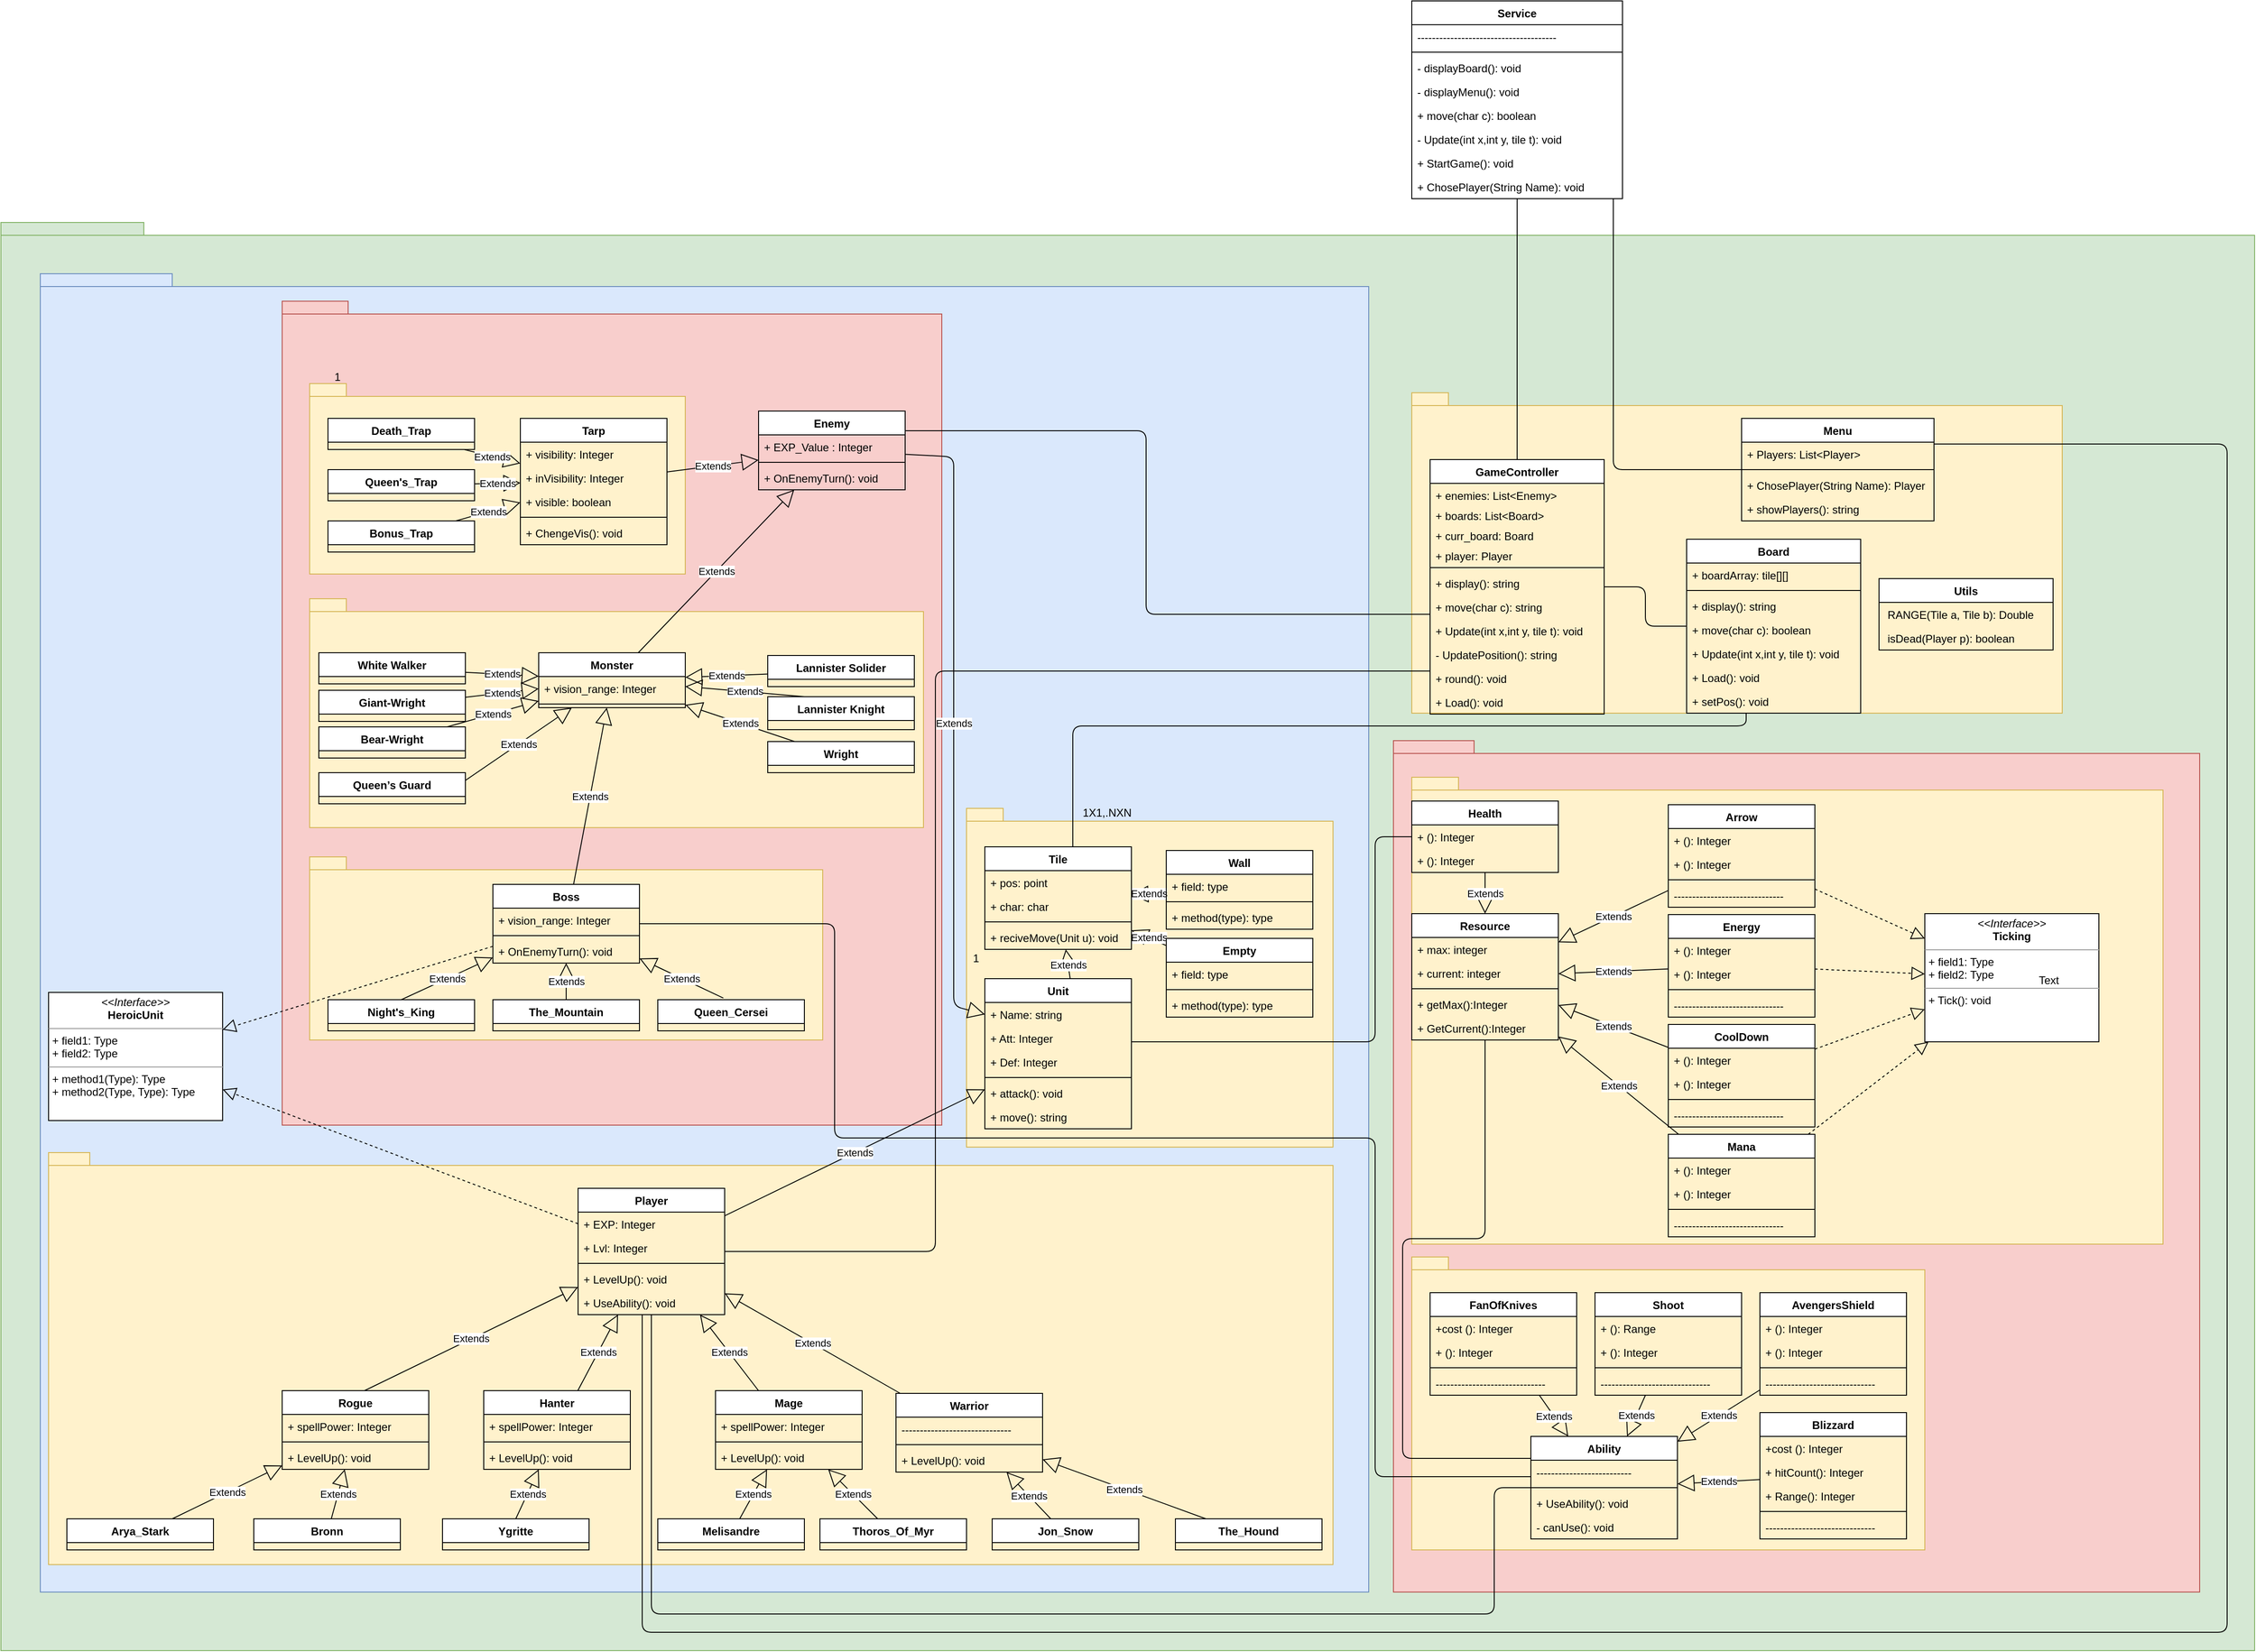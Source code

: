 <mxfile version="12.9.14" type="device"><diagram id="XB_r9L7SgHpuvflyWf_n" name="Page-1"><mxGraphModel dx="3381" dy="819" grid="1" gridSize="10" guides="1" tooltips="1" connect="1" arrows="1" fold="1" page="1" pageScale="1" pageWidth="827" pageHeight="1169" math="0" shadow="0"><root><mxCell id="0"/><mxCell id="1" parent="0"/><mxCell id="sQwYC1i061WS6lkEuGO3-3" value="" style="shape=folder;fontStyle=1;spacingTop=10;tabWidth=40;tabHeight=14;tabPosition=left;html=1;fillColor=#d5e8d4;strokeColor=#82b366;" parent="1" vertex="1"><mxGeometry x="-1080" y="270" width="2460" height="1560" as="geometry"/></mxCell><mxCell id="iwAQE3YWY7w9wYft--uV-24" value="" style="shape=folder;fontStyle=1;spacingTop=10;tabWidth=40;tabHeight=14;tabPosition=left;html=1;fillColor=#fff2cc;strokeColor=#d6b656;" parent="1" vertex="1"><mxGeometry x="460" y="456" width="710" height="350" as="geometry"/></mxCell><mxCell id="oN9juMhBh5satQm9wQ7p-277" value="Service" style="swimlane;fontStyle=1;align=center;verticalAlign=top;childLayout=stackLayout;horizontal=1;startSize=26;horizontalStack=0;resizeParent=1;resizeParentMax=0;resizeLast=0;collapsible=1;marginBottom=0;" parent="1" vertex="1"><mxGeometry x="460" y="28" width="230" height="216" as="geometry"/></mxCell><mxCell id="oN9juMhBh5satQm9wQ7p-278" value="--------------------------------------" style="text;strokeColor=none;fillColor=none;align=left;verticalAlign=top;spacingLeft=4;spacingRight=4;overflow=hidden;rotatable=0;points=[[0,0.5],[1,0.5]];portConstraint=eastwest;" parent="oN9juMhBh5satQm9wQ7p-277" vertex="1"><mxGeometry y="26" width="230" height="26" as="geometry"/></mxCell><mxCell id="oN9juMhBh5satQm9wQ7p-279" value="" style="line;strokeWidth=1;fillColor=none;align=left;verticalAlign=middle;spacingTop=-1;spacingLeft=3;spacingRight=3;rotatable=0;labelPosition=right;points=[];portConstraint=eastwest;" parent="oN9juMhBh5satQm9wQ7p-277" vertex="1"><mxGeometry y="52" width="230" height="8" as="geometry"/></mxCell><mxCell id="oN9juMhBh5satQm9wQ7p-280" value="- displayBoard(): void" style="text;strokeColor=none;fillColor=none;align=left;verticalAlign=top;spacingLeft=4;spacingRight=4;overflow=hidden;rotatable=0;points=[[0,0.5],[1,0.5]];portConstraint=eastwest;" parent="oN9juMhBh5satQm9wQ7p-277" vertex="1"><mxGeometry y="60" width="230" height="26" as="geometry"/></mxCell><mxCell id="-Kw6DhuxP2818ur8BBeW-12" value="- displayMenu(): void" style="text;strokeColor=none;fillColor=none;align=left;verticalAlign=top;spacingLeft=4;spacingRight=4;overflow=hidden;rotatable=0;points=[[0,0.5],[1,0.5]];portConstraint=eastwest;" vertex="1" parent="oN9juMhBh5satQm9wQ7p-277"><mxGeometry y="86" width="230" height="26" as="geometry"/></mxCell><mxCell id="oN9juMhBh5satQm9wQ7p-281" value="+ move(char c): boolean" style="text;strokeColor=none;fillColor=none;align=left;verticalAlign=top;spacingLeft=4;spacingRight=4;overflow=hidden;rotatable=0;points=[[0,0.5],[1,0.5]];portConstraint=eastwest;" parent="oN9juMhBh5satQm9wQ7p-277" vertex="1"><mxGeometry y="112" width="230" height="26" as="geometry"/></mxCell><mxCell id="oN9juMhBh5satQm9wQ7p-282" value="- Update(int x,int y, tile t): void" style="text;strokeColor=none;fillColor=none;align=left;verticalAlign=top;spacingLeft=4;spacingRight=4;overflow=hidden;rotatable=0;points=[[0,0.5],[1,0.5]];portConstraint=eastwest;" parent="oN9juMhBh5satQm9wQ7p-277" vertex="1"><mxGeometry y="138" width="230" height="26" as="geometry"/></mxCell><mxCell id="oN9juMhBh5satQm9wQ7p-49" value="+ StartGame(): void" style="text;strokeColor=none;fillColor=none;align=left;verticalAlign=top;spacingLeft=4;spacingRight=4;overflow=hidden;rotatable=0;points=[[0,0.5],[1,0.5]];portConstraint=eastwest;" parent="oN9juMhBh5satQm9wQ7p-277" vertex="1"><mxGeometry y="164" width="230" height="26" as="geometry"/></mxCell><mxCell id="oN9juMhBh5satQm9wQ7p-290" value="+ ChosePlayer(String Name): void" style="text;strokeColor=none;fillColor=none;align=left;verticalAlign=top;spacingLeft=4;spacingRight=4;overflow=hidden;rotatable=0;points=[[0,0.5],[1,0.5]];portConstraint=eastwest;" parent="oN9juMhBh5satQm9wQ7p-277" vertex="1"><mxGeometry y="190" width="230" height="26" as="geometry"/></mxCell><mxCell id="sQwYC1i061WS6lkEuGO3-2" value="" style="shape=folder;fontStyle=1;spacingTop=10;tabWidth=40;tabHeight=14;tabPosition=left;html=1;fillColor=#dae8fc;strokeColor=#6c8ebf;" parent="1" vertex="1"><mxGeometry x="-1037" y="326" width="1450" height="1440" as="geometry"/></mxCell><mxCell id="oN9juMhBh5satQm9wQ7p-247" value="Board" style="swimlane;fontStyle=1;align=center;verticalAlign=top;childLayout=stackLayout;horizontal=1;startSize=26;horizontalStack=0;resizeParent=1;resizeParentMax=0;resizeLast=0;collapsible=1;marginBottom=0;" parent="1" vertex="1"><mxGeometry x="760" y="616" width="190" height="190" as="geometry"/></mxCell><mxCell id="oN9juMhBh5satQm9wQ7p-248" value="+ boardArray: tile[][]" style="text;strokeColor=none;fillColor=none;align=left;verticalAlign=top;spacingLeft=4;spacingRight=4;overflow=hidden;rotatable=0;points=[[0,0.5],[1,0.5]];portConstraint=eastwest;" parent="oN9juMhBh5satQm9wQ7p-247" vertex="1"><mxGeometry y="26" width="190" height="26" as="geometry"/></mxCell><mxCell id="oN9juMhBh5satQm9wQ7p-250" value="" style="line;strokeWidth=1;fillColor=none;align=left;verticalAlign=middle;spacingTop=-1;spacingLeft=3;spacingRight=3;rotatable=0;labelPosition=right;points=[];portConstraint=eastwest;" parent="oN9juMhBh5satQm9wQ7p-247" vertex="1"><mxGeometry y="52" width="190" height="8" as="geometry"/></mxCell><mxCell id="oN9juMhBh5satQm9wQ7p-251" value="+ display(): string" style="text;strokeColor=none;fillColor=none;align=left;verticalAlign=top;spacingLeft=4;spacingRight=4;overflow=hidden;rotatable=0;points=[[0,0.5],[1,0.5]];portConstraint=eastwest;" parent="oN9juMhBh5satQm9wQ7p-247" vertex="1"><mxGeometry y="60" width="190" height="26" as="geometry"/></mxCell><mxCell id="oN9juMhBh5satQm9wQ7p-252" value="+ move(char c): boolean" style="text;strokeColor=none;fillColor=none;align=left;verticalAlign=top;spacingLeft=4;spacingRight=4;overflow=hidden;rotatable=0;points=[[0,0.5],[1,0.5]];portConstraint=eastwest;" parent="oN9juMhBh5satQm9wQ7p-247" vertex="1"><mxGeometry y="86" width="190" height="26" as="geometry"/></mxCell><mxCell id="oN9juMhBh5satQm9wQ7p-253" value="+ Update(int x,int y, tile t): void" style="text;strokeColor=none;fillColor=none;align=left;verticalAlign=top;spacingLeft=4;spacingRight=4;overflow=hidden;rotatable=0;points=[[0,0.5],[1,0.5]];portConstraint=eastwest;" parent="oN9juMhBh5satQm9wQ7p-247" vertex="1"><mxGeometry y="112" width="190" height="26" as="geometry"/></mxCell><mxCell id="oN9juMhBh5satQm9wQ7p-254" value="+ Load(): void" style="text;strokeColor=none;fillColor=none;align=left;verticalAlign=top;spacingLeft=4;spacingRight=4;overflow=hidden;rotatable=0;points=[[0,0.5],[1,0.5]];portConstraint=eastwest;" parent="oN9juMhBh5satQm9wQ7p-247" vertex="1"><mxGeometry y="138" width="190" height="26" as="geometry"/></mxCell><mxCell id="-Kw6DhuxP2818ur8BBeW-20" value="+ setPos(): void" style="text;strokeColor=none;fillColor=none;align=left;verticalAlign=top;spacingLeft=4;spacingRight=4;overflow=hidden;rotatable=0;points=[[0,0.5],[1,0.5]];portConstraint=eastwest;" vertex="1" parent="oN9juMhBh5satQm9wQ7p-247"><mxGeometry y="164" width="190" height="26" as="geometry"/></mxCell><mxCell id="oN9juMhBh5satQm9wQ7p-44" value="Menu" style="swimlane;fontStyle=1;align=center;verticalAlign=top;childLayout=stackLayout;horizontal=1;startSize=26;horizontalStack=0;resizeParent=1;resizeParentMax=0;resizeLast=0;collapsible=1;marginBottom=0;" parent="1" vertex="1"><mxGeometry x="820" y="484" width="210" height="112" as="geometry"/></mxCell><mxCell id="oN9juMhBh5satQm9wQ7p-45" value="+ Players: List&lt;Player&gt;" style="text;strokeColor=none;fillColor=none;align=left;verticalAlign=top;spacingLeft=4;spacingRight=4;overflow=hidden;rotatable=0;points=[[0,0.5],[1,0.5]];portConstraint=eastwest;" parent="oN9juMhBh5satQm9wQ7p-44" vertex="1"><mxGeometry y="26" width="210" height="26" as="geometry"/></mxCell><mxCell id="oN9juMhBh5satQm9wQ7p-48" value="" style="line;strokeWidth=1;fillColor=none;align=left;verticalAlign=middle;spacingTop=-1;spacingLeft=3;spacingRight=3;rotatable=0;labelPosition=right;points=[];portConstraint=eastwest;" parent="oN9juMhBh5satQm9wQ7p-44" vertex="1"><mxGeometry y="52" width="210" height="8" as="geometry"/></mxCell><mxCell id="oN9juMhBh5satQm9wQ7p-275" value="+ ChosePlayer(String Name): Player" style="text;strokeColor=none;fillColor=none;align=left;verticalAlign=top;spacingLeft=4;spacingRight=4;overflow=hidden;rotatable=0;points=[[0,0.5],[1,0.5]];portConstraint=eastwest;" parent="oN9juMhBh5satQm9wQ7p-44" vertex="1"><mxGeometry y="60" width="210" height="26" as="geometry"/></mxCell><mxCell id="-Kw6DhuxP2818ur8BBeW-22" value="+ showPlayers(): string" style="text;strokeColor=none;fillColor=none;align=left;verticalAlign=top;spacingLeft=4;spacingRight=4;overflow=hidden;rotatable=0;points=[[0,0.5],[1,0.5]];portConstraint=eastwest;" vertex="1" parent="oN9juMhBh5satQm9wQ7p-44"><mxGeometry y="86" width="210" height="26" as="geometry"/></mxCell><mxCell id="-Kw6DhuxP2818ur8BBeW-3" value="Utils" style="swimlane;fontStyle=1;align=center;verticalAlign=top;childLayout=stackLayout;horizontal=1;startSize=26;horizontalStack=0;resizeParent=1;resizeParentMax=0;resizeLast=0;collapsible=1;marginBottom=0;" vertex="1" parent="1"><mxGeometry x="970" y="659" width="190" height="78" as="geometry"/></mxCell><mxCell id="-Kw6DhuxP2818ur8BBeW-8" value=" RANGE(Tile a, Tile b): Double" style="text;strokeColor=none;fillColor=none;align=left;verticalAlign=top;spacingLeft=4;spacingRight=4;overflow=hidden;rotatable=0;points=[[0,0.5],[1,0.5]];portConstraint=eastwest;" vertex="1" parent="-Kw6DhuxP2818ur8BBeW-3"><mxGeometry y="26" width="190" height="26" as="geometry"/></mxCell><mxCell id="-Kw6DhuxP2818ur8BBeW-14" value=" isDead(Player p): boolean" style="text;strokeColor=none;fillColor=none;align=left;verticalAlign=top;spacingLeft=4;spacingRight=4;overflow=hidden;rotatable=0;points=[[0,0.5],[1,0.5]];portConstraint=eastwest;" vertex="1" parent="-Kw6DhuxP2818ur8BBeW-3"><mxGeometry y="52" width="190" height="26" as="geometry"/></mxCell><mxCell id="oN9juMhBh5satQm9wQ7p-258" value="GameController" style="swimlane;fontStyle=1;align=center;verticalAlign=top;childLayout=stackLayout;horizontal=1;startSize=26;horizontalStack=0;resizeParent=1;resizeParentMax=0;resizeLast=0;collapsible=1;marginBottom=0;" parent="1" vertex="1"><mxGeometry x="480" y="529" width="190" height="278" as="geometry"/></mxCell><mxCell id="oN9juMhBh5satQm9wQ7p-259" value="+ enemies: List&lt;Enemy&gt;" style="text;strokeColor=none;fillColor=none;align=left;verticalAlign=top;spacingLeft=4;spacingRight=4;overflow=hidden;rotatable=0;points=[[0,0.5],[1,0.5]];portConstraint=eastwest;" parent="oN9juMhBh5satQm9wQ7p-258" vertex="1"><mxGeometry y="26" width="190" height="22" as="geometry"/></mxCell><mxCell id="oN9juMhBh5satQm9wQ7p-271" value="+ boards: List&lt;Board&gt;" style="text;strokeColor=none;fillColor=none;align=left;verticalAlign=top;spacingLeft=4;spacingRight=4;overflow=hidden;rotatable=0;points=[[0,0.5],[1,0.5]];portConstraint=eastwest;" parent="oN9juMhBh5satQm9wQ7p-258" vertex="1"><mxGeometry y="48" width="190" height="22" as="geometry"/></mxCell><mxCell id="-Kw6DhuxP2818ur8BBeW-19" value="+ curr_board: Board" style="text;strokeColor=none;fillColor=none;align=left;verticalAlign=top;spacingLeft=4;spacingRight=4;overflow=hidden;rotatable=0;points=[[0,0.5],[1,0.5]];portConstraint=eastwest;" vertex="1" parent="oN9juMhBh5satQm9wQ7p-258"><mxGeometry y="70" width="190" height="22" as="geometry"/></mxCell><mxCell id="oN9juMhBh5satQm9wQ7p-272" value="+ player: Player" style="text;strokeColor=none;fillColor=none;align=left;verticalAlign=top;spacingLeft=4;spacingRight=4;overflow=hidden;rotatable=0;points=[[0,0.5],[1,0.5]];portConstraint=eastwest;" parent="oN9juMhBh5satQm9wQ7p-258" vertex="1"><mxGeometry y="92" width="190" height="22" as="geometry"/></mxCell><mxCell id="oN9juMhBh5satQm9wQ7p-260" value="" style="line;strokeWidth=1;fillColor=none;align=left;verticalAlign=middle;spacingTop=-1;spacingLeft=3;spacingRight=3;rotatable=0;labelPosition=right;points=[];portConstraint=eastwest;" parent="oN9juMhBh5satQm9wQ7p-258" vertex="1"><mxGeometry y="114" width="190" height="8" as="geometry"/></mxCell><mxCell id="oN9juMhBh5satQm9wQ7p-261" value="+ display(): string" style="text;strokeColor=none;fillColor=none;align=left;verticalAlign=top;spacingLeft=4;spacingRight=4;overflow=hidden;rotatable=0;points=[[0,0.5],[1,0.5]];portConstraint=eastwest;" parent="oN9juMhBh5satQm9wQ7p-258" vertex="1"><mxGeometry y="122" width="190" height="26" as="geometry"/></mxCell><mxCell id="oN9juMhBh5satQm9wQ7p-262" value="+ move(char c): string" style="text;strokeColor=none;fillColor=none;align=left;verticalAlign=top;spacingLeft=4;spacingRight=4;overflow=hidden;rotatable=0;points=[[0,0.5],[1,0.5]];portConstraint=eastwest;" parent="oN9juMhBh5satQm9wQ7p-258" vertex="1"><mxGeometry y="148" width="190" height="26" as="geometry"/></mxCell><mxCell id="oN9juMhBh5satQm9wQ7p-263" value="+ Update(int x,int y, tile t): void" style="text;strokeColor=none;fillColor=none;align=left;verticalAlign=top;spacingLeft=4;spacingRight=4;overflow=hidden;rotatable=0;points=[[0,0.5],[1,0.5]];portConstraint=eastwest;" parent="oN9juMhBh5satQm9wQ7p-258" vertex="1"><mxGeometry y="174" width="190" height="26" as="geometry"/></mxCell><mxCell id="-Kw6DhuxP2818ur8BBeW-29" value="- UpdatePosition(): string" style="text;strokeColor=none;fillColor=none;align=left;verticalAlign=top;spacingLeft=4;spacingRight=4;overflow=hidden;rotatable=0;points=[[0,0.5],[1,0.5]];portConstraint=eastwest;" vertex="1" parent="oN9juMhBh5satQm9wQ7p-258"><mxGeometry y="200" width="190" height="26" as="geometry"/></mxCell><mxCell id="oN9juMhBh5satQm9wQ7p-264" value="+ round(): void" style="text;strokeColor=none;fillColor=none;align=left;verticalAlign=top;spacingLeft=4;spacingRight=4;overflow=hidden;rotatable=0;points=[[0,0.5],[1,0.5]];portConstraint=eastwest;" parent="oN9juMhBh5satQm9wQ7p-258" vertex="1"><mxGeometry y="226" width="190" height="26" as="geometry"/></mxCell><mxCell id="-Kw6DhuxP2818ur8BBeW-16" value="+ Load(): void" style="text;strokeColor=none;fillColor=none;align=left;verticalAlign=top;spacingLeft=4;spacingRight=4;overflow=hidden;rotatable=0;points=[[0,0.5],[1,0.5]];portConstraint=eastwest;" vertex="1" parent="oN9juMhBh5satQm9wQ7p-258"><mxGeometry y="252" width="190" height="26" as="geometry"/></mxCell><mxCell id="sQwYC1i061WS6lkEuGO3-1" value="" style="shape=folder;fontStyle=1;spacingTop=10;tabWidth=40;tabHeight=14;tabPosition=left;html=1;fillColor=#f8cecc;strokeColor=#b85450;" parent="1" vertex="1"><mxGeometry x="440" y="836" width="880" height="930" as="geometry"/></mxCell><mxCell id="iwAQE3YWY7w9wYft--uV-25" value="" style="shape=folder;fontStyle=1;spacingTop=10;tabWidth=40;tabHeight=14;tabPosition=left;html=1;fillColor=#f8cecc;strokeColor=#b85450;" parent="1" vertex="1"><mxGeometry x="-773" y="356" width="720" height="900" as="geometry"/></mxCell><mxCell id="iwAQE3YWY7w9wYft--uV-23" value="" style="shape=folder;fontStyle=1;spacingTop=10;tabWidth=40;tabHeight=14;tabPosition=left;html=1;fillColor=#fff2cc;strokeColor=#d6b656;" parent="1" vertex="1"><mxGeometry x="-26" y="910" width="400" height="370" as="geometry"/></mxCell><mxCell id="iwAQE3YWY7w9wYft--uV-22" value="" style="shape=folder;fontStyle=1;spacingTop=10;tabWidth=40;tabHeight=14;tabPosition=left;html=1;fillColor=#fff2cc;strokeColor=#d6b656;" parent="1" vertex="1"><mxGeometry x="-743" y="446" width="410" height="208" as="geometry"/></mxCell><mxCell id="iwAQE3YWY7w9wYft--uV-21" value="" style="shape=folder;fontStyle=1;spacingTop=10;tabWidth=40;tabHeight=14;tabPosition=left;html=1;fillColor=#fff2cc;strokeColor=#d6b656;" parent="1" vertex="1"><mxGeometry x="460" y="876" width="820" height="510" as="geometry"/></mxCell><mxCell id="iwAQE3YWY7w9wYft--uV-20" value="" style="shape=folder;fontStyle=1;spacingTop=10;tabWidth=40;tabHeight=14;tabPosition=left;html=1;fillColor=#fff2cc;strokeColor=#d6b656;" parent="1" vertex="1"><mxGeometry x="460" y="1400" width="560" height="320" as="geometry"/></mxCell><mxCell id="iwAQE3YWY7w9wYft--uV-19" value="" style="shape=folder;fontStyle=1;spacingTop=10;tabWidth=40;tabHeight=14;tabPosition=left;html=1;fillColor=#fff2cc;strokeColor=#d6b656;" parent="1" vertex="1"><mxGeometry x="-1028" y="1286" width="1402" height="450" as="geometry"/></mxCell><mxCell id="iwAQE3YWY7w9wYft--uV-17" value="" style="shape=folder;fontStyle=1;spacingTop=10;tabWidth=40;tabHeight=14;tabPosition=left;html=1;fillColor=#fff2cc;strokeColor=#d6b656;" parent="1" vertex="1"><mxGeometry x="-743" y="963" width="560" height="200" as="geometry"/></mxCell><mxCell id="iwAQE3YWY7w9wYft--uV-11" value="" style="shape=folder;fontStyle=1;spacingTop=10;tabWidth=40;tabHeight=14;tabPosition=left;html=1;fillColor=#fff2cc;strokeColor=#d6b656;" parent="1" vertex="1"><mxGeometry x="-743" y="681" width="670" height="250" as="geometry"/></mxCell><mxCell id="oN9juMhBh5satQm9wQ7p-22" value="Extends" style="endArrow=block;endSize=16;endFill=0;html=1;" parent="1" source="oN9juMhBh5satQm9wQ7p-10" target="oN9juMhBh5satQm9wQ7p-5" edge="1"><mxGeometry width="160" relative="1" as="geometry"><mxPoint x="-266" y="1112" as="sourcePoint"/><mxPoint x="-106" y="1112" as="targetPoint"/></mxGeometry></mxCell><mxCell id="oN9juMhBh5satQm9wQ7p-23" value="Extends" style="endArrow=block;endSize=16;endFill=0;html=1;" parent="1" source="oN9juMhBh5satQm9wQ7p-14" target="oN9juMhBh5satQm9wQ7p-5" edge="1"><mxGeometry width="160" relative="1" as="geometry"><mxPoint x="-126" y="1252" as="sourcePoint"/><mxPoint x="4" y="1162.857" as="targetPoint"/></mxGeometry></mxCell><mxCell id="oN9juMhBh5satQm9wQ7p-24" value="Extends" style="endArrow=block;endSize=16;endFill=0;html=1;exitX=0.583;exitY=0.006;exitDx=0;exitDy=0;exitPerimeter=0;" parent="1" source="oN9juMhBh5satQm9wQ7p-18" target="oN9juMhBh5satQm9wQ7p-5" edge="1"><mxGeometry width="160" relative="1" as="geometry"><mxPoint x="-1068.299" y="1086" as="sourcePoint"/><mxPoint x="-1073.005" y="998" as="targetPoint"/></mxGeometry></mxCell><mxCell id="oN9juMhBh5satQm9wQ7p-35" value="Extends" style="endArrow=block;endSize=16;endFill=0;html=1;" parent="1" source="oN9juMhBh5satQm9wQ7p-26" target="oN9juMhBh5satQm9wQ7p-30" edge="1"><mxGeometry width="160" relative="1" as="geometry"><mxPoint x="363.28" y="638.672" as="sourcePoint"/><mxPoint x="210" y="543.613" as="targetPoint"/></mxGeometry></mxCell><mxCell id="oN9juMhBh5satQm9wQ7p-41" value="" style="endArrow=none;html=1;edgeStyle=orthogonalEdgeStyle;" parent="1" source="oN9juMhBh5satQm9wQ7p-18" target="oN9juMhBh5satQm9wQ7p-26" edge="1"><mxGeometry relative="1" as="geometry"><mxPoint x="630" y="190" as="sourcePoint"/><mxPoint x="790" y="190" as="targetPoint"/><Array as="points"><mxPoint x="420" y="1165"/><mxPoint x="420" y="941"/></Array></mxGeometry></mxCell><mxCell id="oN9juMhBh5satQm9wQ7p-57" value="&lt;p style=&quot;margin: 0px ; margin-top: 4px ; text-align: center&quot;&gt;&lt;i&gt;&amp;lt;&amp;lt;Interface&amp;gt;&amp;gt;&lt;/i&gt;&lt;br&gt;&lt;b&gt;HeroicUnit&lt;/b&gt;&lt;/p&gt;&lt;hr size=&quot;1&quot;&gt;&lt;p style=&quot;margin: 0px ; margin-left: 4px&quot;&gt;+ field1: Type&lt;br&gt;+ field2: Type&lt;/p&gt;&lt;hr size=&quot;1&quot;&gt;&lt;p style=&quot;margin: 0px ; margin-left: 4px&quot;&gt;+ method1(Type): Type&lt;br&gt;+ method2(Type, Type): Type&lt;/p&gt;" style="verticalAlign=top;align=left;overflow=fill;fontSize=12;fontFamily=Helvetica;html=1;" parent="1" vertex="1"><mxGeometry x="-1028" y="1111" width="190" height="140" as="geometry"/></mxCell><mxCell id="oN9juMhBh5satQm9wQ7p-64" value="Extends" style="endArrow=block;endSize=16;endFill=0;html=1;" parent="1" source="oN9juMhBh5satQm9wQ7p-58" target="oN9juMhBh5satQm9wQ7p-18" edge="1"><mxGeometry width="160" relative="1" as="geometry"><mxPoint x="2793.28" y="591.158" as="sourcePoint"/><mxPoint x="2640" y="495.997" as="targetPoint"/></mxGeometry></mxCell><mxCell id="oN9juMhBh5satQm9wQ7p-65" value="" style="endArrow=block;dashed=1;endFill=0;endSize=12;html=1;" parent="1" source="oN9juMhBh5satQm9wQ7p-58" target="oN9juMhBh5satQm9wQ7p-57" edge="1"><mxGeometry width="160" relative="1" as="geometry"><mxPoint x="2640" y="586" as="sourcePoint"/><mxPoint x="2800" y="586" as="targetPoint"/></mxGeometry></mxCell><mxCell id="oN9juMhBh5satQm9wQ7p-75" value="Extends" style="endArrow=block;endSize=16;endFill=0;html=1;" parent="1" source="oN9juMhBh5satQm9wQ7p-72" target="oN9juMhBh5satQm9wQ7p-30" edge="1"><mxGeometry width="160" relative="1" as="geometry"><mxPoint x="1251.04" y="798.908" as="sourcePoint"/><mxPoint x="1281.73" y="724" as="targetPoint"/></mxGeometry></mxCell><mxCell id="oN9juMhBh5satQm9wQ7p-87" value="" style="endArrow=none;html=1;edgeStyle=orthogonalEdgeStyle;" parent="1" source="oN9juMhBh5satQm9wQ7p-81" target="oN9juMhBh5satQm9wQ7p-58" edge="1"><mxGeometry relative="1" as="geometry"><mxPoint x="680" y="379" as="sourcePoint"/><mxPoint x="780" y="353" as="targetPoint"/><Array as="points"><mxPoint x="550" y="1790"/><mxPoint x="-370" y="1790"/></Array></mxGeometry></mxCell><mxCell id="oN9juMhBh5satQm9wQ7p-88" value="" style="endArrow=none;html=1;edgeStyle=orthogonalEdgeStyle;" parent="1" source="oN9juMhBh5satQm9wQ7p-81" target="oN9juMhBh5satQm9wQ7p-30" edge="1"><mxGeometry relative="1" as="geometry"><mxPoint x="1240" y="1049" as="sourcePoint"/><mxPoint x="1060" y="1092" as="targetPoint"/><Array as="points"><mxPoint x="450" y="1620"/><mxPoint x="450" y="1380"/><mxPoint x="540" y="1380"/></Array></mxGeometry></mxCell><mxCell id="oN9juMhBh5satQm9wQ7p-96" value="Extends" style="endArrow=block;endSize=16;endFill=0;html=1;" parent="1" source="oN9juMhBh5satQm9wQ7p-66" target="oN9juMhBh5satQm9wQ7p-58" edge="1"><mxGeometry width="160" relative="1" as="geometry"><mxPoint x="-2460.934" y="1346" as="sourcePoint"/><mxPoint x="-2469.921" y="1244" as="targetPoint"/></mxGeometry></mxCell><mxCell id="oN9juMhBh5satQm9wQ7p-103" value="Extends" style="endArrow=block;endSize=16;endFill=0;html=1;" parent="1" source="oN9juMhBh5satQm9wQ7p-98" target="oN9juMhBh5satQm9wQ7p-81" edge="1"><mxGeometry width="160" relative="1" as="geometry"><mxPoint x="192.609" y="1640" as="sourcePoint"/><mxPoint x="98.696" y="1532" as="targetPoint"/></mxGeometry></mxCell><mxCell id="oN9juMhBh5satQm9wQ7p-114" value="Extends" style="endArrow=block;endSize=16;endFill=0;html=1;" parent="1" source="oN9juMhBh5satQm9wQ7p-109" target="oN9juMhBh5satQm9wQ7p-30" edge="1"><mxGeometry width="160" relative="1" as="geometry"><mxPoint x="1529.394" y="664" as="sourcePoint"/><mxPoint x="1414.675" y="770" as="targetPoint"/></mxGeometry></mxCell><mxCell id="oN9juMhBh5satQm9wQ7p-116" value="Extends" style="endArrow=block;endSize=16;endFill=0;html=1;" parent="1" source="oN9juMhBh5satQm9wQ7p-92" target="oN9juMhBh5satQm9wQ7p-58" edge="1"><mxGeometry width="160" relative="1" as="geometry"><mxPoint x="-219.92" y="1792.474" as="sourcePoint"/><mxPoint x="-2383.979" y="1784" as="targetPoint"/></mxGeometry></mxCell><mxCell id="oN9juMhBh5satQm9wQ7p-117" value="Extends" style="endArrow=block;endSize=16;endFill=0;html=1;" parent="1" source="oN9juMhBh5satQm9wQ7p-104" target="oN9juMhBh5satQm9wQ7p-81" edge="1"><mxGeometry width="160" relative="1" as="geometry"><mxPoint x="650" y="1446" as="sourcePoint"/><mxPoint x="470" y="1446" as="targetPoint"/></mxGeometry></mxCell><mxCell id="oN9juMhBh5satQm9wQ7p-134" value="Extends" style="endArrow=block;endSize=16;endFill=0;html=1;" parent="1" source="oN9juMhBh5satQm9wQ7p-129" target="oN9juMhBh5satQm9wQ7p-30" edge="1"><mxGeometry width="160" relative="1" as="geometry"><mxPoint x="1529.394" y="664" as="sourcePoint"/><mxPoint x="1414.675" y="770" as="targetPoint"/></mxGeometry></mxCell><mxCell id="oN9juMhBh5satQm9wQ7p-135" value="&lt;p style=&quot;margin: 0px ; margin-top: 4px ; text-align: center&quot;&gt;&lt;i&gt;&amp;lt;&amp;lt;Interface&amp;gt;&amp;gt;&lt;/i&gt;&lt;br&gt;&lt;b&gt;Ticking&lt;/b&gt;&lt;/p&gt;&lt;hr size=&quot;1&quot;&gt;&lt;p style=&quot;margin: 0px ; margin-left: 4px&quot;&gt;+ field1: Type&lt;br&gt;+ field2: Type&lt;/p&gt;&lt;hr size=&quot;1&quot;&gt;&lt;p style=&quot;margin: 0px ; margin-left: 4px&quot;&gt;+ Tick(): void&lt;br&gt;&lt;br&gt;&lt;/p&gt;" style="verticalAlign=top;align=left;overflow=fill;fontSize=12;fontFamily=Helvetica;html=1;" parent="1" vertex="1"><mxGeometry x="1020" y="1025" width="190" height="140" as="geometry"/></mxCell><mxCell id="iwAQE3YWY7w9wYft--uV-8" value="Text" style="text;html=1;align=center;verticalAlign=middle;resizable=0;points=[];autosize=1;" parent="oN9juMhBh5satQm9wQ7p-135" vertex="1"><mxGeometry x="115" y="63" width="40" height="20" as="geometry"/></mxCell><mxCell id="oN9juMhBh5satQm9wQ7p-136" value="" style="endArrow=block;dashed=1;endFill=0;endSize=12;html=1;" parent="1" source="oN9juMhBh5satQm9wQ7p-109" target="oN9juMhBh5satQm9wQ7p-135" edge="1"><mxGeometry width="160" relative="1" as="geometry"><mxPoint x="890" y="1266" as="sourcePoint"/><mxPoint x="890" y="1176.332" as="targetPoint"/></mxGeometry></mxCell><mxCell id="oN9juMhBh5satQm9wQ7p-137" value="" style="endArrow=block;dashed=1;endFill=0;endSize=12;html=1;" parent="1" source="oN9juMhBh5satQm9wQ7p-72" target="oN9juMhBh5satQm9wQ7p-135" edge="1"><mxGeometry width="160" relative="1" as="geometry"><mxPoint x="830" y="1336" as="sourcePoint"/><mxPoint x="956.5" y="1106" as="targetPoint"/></mxGeometry></mxCell><mxCell id="oN9juMhBh5satQm9wQ7p-138" value="" style="endArrow=block;dashed=1;endFill=0;endSize=12;html=1;" parent="1" source="oN9juMhBh5satQm9wQ7p-129" target="oN9juMhBh5satQm9wQ7p-135" edge="1"><mxGeometry width="160" relative="1" as="geometry"><mxPoint x="810" y="1135.132" as="sourcePoint"/><mxPoint x="900" y="1086.906" as="targetPoint"/></mxGeometry></mxCell><mxCell id="oN9juMhBh5satQm9wQ7p-141" value="Extends" style="endArrow=block;endSize=16;endFill=0;html=1;" parent="1" source="oN9juMhBh5satQm9wQ7p-123" target="oN9juMhBh5satQm9wQ7p-81" edge="1"><mxGeometry width="160" relative="1" as="geometry"><mxPoint x="650" y="1585.941" as="sourcePoint"/><mxPoint x="470" y="1489.059" as="targetPoint"/></mxGeometry></mxCell><mxCell id="oN9juMhBh5satQm9wQ7p-142" value="Extends" style="endArrow=block;endSize=16;endFill=0;html=1;exitX=0.562;exitY=0;exitDx=0;exitDy=0;exitPerimeter=0;" parent="1" source="oN9juMhBh5satQm9wQ7p-119" target="oN9juMhBh5satQm9wQ7p-58" edge="1"><mxGeometry width="160" relative="1" as="geometry"><mxPoint x="-2539.92" y="1562.474" as="sourcePoint"/><mxPoint x="-2495.264" y="1484" as="targetPoint"/></mxGeometry></mxCell><mxCell id="oN9juMhBh5satQm9wQ7p-157" value="Extends" style="endArrow=block;endSize=16;endFill=0;html=1;" parent="1" source="oN9juMhBh5satQm9wQ7p-147" target="oN9juMhBh5satQm9wQ7p-81" edge="1"><mxGeometry width="160" relative="1" as="geometry"><mxPoint x="650" y="1446" as="sourcePoint"/><mxPoint x="470" y="1446" as="targetPoint"/></mxGeometry></mxCell><mxCell id="oN9juMhBh5satQm9wQ7p-164" value="Extends" style="endArrow=block;endSize=16;endFill=0;html=1;" parent="1" source="oN9juMhBh5satQm9wQ7p-158" target="oN9juMhBh5satQm9wQ7p-30" edge="1"><mxGeometry width="160" relative="1" as="geometry"><mxPoint x="1484.34" y="524" as="sourcePoint"/><mxPoint x="1371.617" y="770" as="targetPoint"/></mxGeometry></mxCell><mxCell id="oN9juMhBh5satQm9wQ7p-165" value="" style="endArrow=block;dashed=1;endFill=0;endSize=12;html=1;" parent="1" source="oN9juMhBh5satQm9wQ7p-158" target="oN9juMhBh5satQm9wQ7p-135" edge="1"><mxGeometry width="160" relative="1" as="geometry"><mxPoint x="730" y="998.123" as="sourcePoint"/><mxPoint x="880" y="923.354" as="targetPoint"/></mxGeometry></mxCell><mxCell id="oN9juMhBh5satQm9wQ7p-166" value="Extends" style="endArrow=block;endSize=16;endFill=0;html=1;" parent="1" source="oN9juMhBh5satQm9wQ7p-143" target="oN9juMhBh5satQm9wQ7p-58" edge="1"><mxGeometry width="160" relative="1" as="geometry"><mxPoint x="-2766.08" y="1906" as="sourcePoint"/><mxPoint x="-2499.575" y="1484" as="targetPoint"/></mxGeometry></mxCell><mxCell id="oN9juMhBh5satQm9wQ7p-173" value="Extends" style="endArrow=block;endSize=16;endFill=0;html=1;" parent="1" source="oN9juMhBh5satQm9wQ7p-168" target="oN9juMhBh5satQm9wQ7p-66" edge="1"><mxGeometry width="160" relative="1" as="geometry"><mxPoint x="-536.363" y="1476" as="sourcePoint"/><mxPoint x="-827.279" y="1064" as="targetPoint"/></mxGeometry></mxCell><mxCell id="oN9juMhBh5satQm9wQ7p-174" value="Extends" style="endArrow=block;endSize=16;endFill=0;html=1;" parent="1" source="oN9juMhBh5satQm9wQ7p-172" target="oN9juMhBh5satQm9wQ7p-66" edge="1"><mxGeometry width="160" relative="1" as="geometry"><mxPoint x="-488.208" y="1656" as="sourcePoint"/><mxPoint x="-500.416" y="1562.0" as="targetPoint"/></mxGeometry></mxCell><mxCell id="oN9juMhBh5satQm9wQ7p-177" value="Extends" style="endArrow=block;endSize=16;endFill=0;html=1;" parent="1" source="oN9juMhBh5satQm9wQ7p-176" target="oN9juMhBh5satQm9wQ7p-92" edge="1"><mxGeometry width="160" relative="1" as="geometry"><mxPoint x="-488.208" y="1656" as="sourcePoint"/><mxPoint x="-500.416" y="1562.0" as="targetPoint"/></mxGeometry></mxCell><mxCell id="oN9juMhBh5satQm9wQ7p-178" value="Extends" style="endArrow=block;endSize=16;endFill=0;html=1;" parent="1" source="oN9juMhBh5satQm9wQ7p-175" target="oN9juMhBh5satQm9wQ7p-92" edge="1"><mxGeometry width="160" relative="1" as="geometry"><mxPoint x="-740.351" y="1666" as="sourcePoint"/><mxPoint x="-819.701" y="1572.0" as="targetPoint"/></mxGeometry></mxCell><mxCell id="oN9juMhBh5satQm9wQ7p-181" value="Extends" style="endArrow=block;endSize=16;endFill=0;html=1;" parent="1" source="oN9juMhBh5satQm9wQ7p-180" target="oN9juMhBh5satQm9wQ7p-119" edge="1"><mxGeometry width="160" relative="1" as="geometry"><mxPoint x="-666.065" y="1756" as="sourcePoint"/><mxPoint x="-611.13" y="1662.0" as="targetPoint"/></mxGeometry></mxCell><mxCell id="oN9juMhBh5satQm9wQ7p-182" value="Extends" style="endArrow=block;endSize=16;endFill=0;html=1;" parent="1" source="oN9juMhBh5satQm9wQ7p-179" target="oN9juMhBh5satQm9wQ7p-119" edge="1"><mxGeometry width="160" relative="1" as="geometry"><mxPoint x="-897.731" y="1746" as="sourcePoint"/><mxPoint x="-966.209" y="1672.0" as="targetPoint"/></mxGeometry></mxCell><mxCell id="oN9juMhBh5satQm9wQ7p-184" value="Extends" style="endArrow=block;endSize=16;endFill=0;html=1;exitX=0.5;exitY=0;exitDx=0;exitDy=0;" parent="1" source="oN9juMhBh5satQm9wQ7p-183" target="oN9juMhBh5satQm9wQ7p-143" edge="1"><mxGeometry width="160" relative="1" as="geometry"><mxPoint x="-1328.388" y="1656" as="sourcePoint"/><mxPoint x="-1295.254" y="1582.0" as="targetPoint"/></mxGeometry></mxCell><mxCell id="oN9juMhBh5satQm9wQ7p-191" value="Extends" style="endArrow=block;endSize=16;endFill=0;html=1;entryX=0;entryY=0.5;entryDx=0;entryDy=0;" parent="1" source="oN9juMhBh5satQm9wQ7p-185" target="oN9juMhBh5satQm9wQ7p-19" edge="1"><mxGeometry width="160" relative="1" as="geometry"><mxPoint x="170.0" y="356" as="sourcePoint"/><mxPoint x="300" y="266.857" as="targetPoint"/><Array as="points"><mxPoint x="-40" y="526"/><mxPoint x="-40" y="1126"/></Array></mxGeometry></mxCell><mxCell id="oN9juMhBh5satQm9wQ7p-198" value="Extends" style="endArrow=block;endSize=16;endFill=0;html=1;" parent="1" source="oN9juMhBh5satQm9wQ7p-192" target="oN9juMhBh5satQm9wQ7p-185" edge="1"><mxGeometry width="160" relative="1" as="geometry"><mxPoint x="2.274e-13" y="227.571" as="sourcePoint"/><mxPoint x="400" y="155.429" as="targetPoint"/></mxGeometry></mxCell><mxCell id="oN9juMhBh5satQm9wQ7p-204" value="" style="endArrow=block;dashed=1;endFill=0;endSize=12;html=1;" parent="1" source="oN9juMhBh5satQm9wQ7p-200" target="oN9juMhBh5satQm9wQ7p-57" edge="1"><mxGeometry width="160" relative="1" as="geometry"><mxPoint x="540" y="655.095" as="sourcePoint"/><mxPoint x="400" y="637.762" as="targetPoint"/></mxGeometry></mxCell><mxCell id="oN9juMhBh5satQm9wQ7p-205" value="Extends" style="endArrow=block;endSize=16;endFill=0;html=1;" parent="1" source="oN9juMhBh5satQm9wQ7p-200" target="oN9juMhBh5satQm9wQ7p-192" edge="1"><mxGeometry width="160" relative="1" as="geometry"><mxPoint x="135.745" y="453" as="sourcePoint"/><mxPoint x="277" y="738.333" as="targetPoint"/></mxGeometry></mxCell><mxCell id="oN9juMhBh5satQm9wQ7p-206" value="" style="endArrow=none;html=1;edgeStyle=orthogonalEdgeStyle;" parent="1" source="oN9juMhBh5satQm9wQ7p-81" target="oN9juMhBh5satQm9wQ7p-200" edge="1"><mxGeometry relative="1" as="geometry"><mxPoint x="880" y="576" as="sourcePoint"/><mxPoint x="700" y="619" as="targetPoint"/><Array as="points"><mxPoint x="420" y="1640"/><mxPoint x="420" y="1270"/><mxPoint x="-170" y="1270"/><mxPoint x="-170" y="1036"/></Array></mxGeometry></mxCell><mxCell id="oN9juMhBh5satQm9wQ7p-213" value="Extends" style="endArrow=block;endSize=16;endFill=0;html=1;exitX=0.447;exitY=-0.053;exitDx=0;exitDy=0;exitPerimeter=0;" parent="1" source="oN9juMhBh5satQm9wQ7p-210" target="oN9juMhBh5satQm9wQ7p-200" edge="1"><mxGeometry width="160" relative="1" as="geometry"><mxPoint x="-613" y="1173" as="sourcePoint"/><mxPoint x="-507.173" y="1089" as="targetPoint"/></mxGeometry></mxCell><mxCell id="oN9juMhBh5satQm9wQ7p-214" value="Extends" style="endArrow=block;endSize=16;endFill=0;html=1;exitX=0.5;exitY=0;exitDx=0;exitDy=0;" parent="1" source="oN9juMhBh5satQm9wQ7p-211" target="oN9juMhBh5satQm9wQ7p-200" edge="1"><mxGeometry width="160" relative="1" as="geometry"><mxPoint x="-323.745" y="1113" as="sourcePoint"/><mxPoint x="-445.609" y="1089" as="targetPoint"/></mxGeometry></mxCell><mxCell id="oN9juMhBh5satQm9wQ7p-222" value="Extends" style="endArrow=block;endSize=16;endFill=0;html=1;" parent="1" source="oN9juMhBh5satQm9wQ7p-216" target="oN9juMhBh5satQm9wQ7p-192" edge="1"><mxGeometry width="160" relative="1" as="geometry"><mxPoint x="-364.201" y="1047" as="sourcePoint"/><mxPoint x="-373.0" y="895.862" as="targetPoint"/></mxGeometry></mxCell><mxCell id="oN9juMhBh5satQm9wQ7p-223" value="Extends" style="endArrow=block;endSize=16;endFill=0;html=1;exitX=0.25;exitY=0;exitDx=0;exitDy=0;" parent="1" source="oN9juMhBh5satQm9wQ7p-215" target="oN9juMhBh5satQm9wQ7p-192" edge="1"><mxGeometry width="160" relative="1" as="geometry"><mxPoint x="-408.449" y="999" as="sourcePoint"/><mxPoint x="-473" y="827" as="targetPoint"/></mxGeometry></mxCell><mxCell id="oN9juMhBh5satQm9wQ7p-224" value="Extends" style="endArrow=block;endSize=16;endFill=0;html=1;exitX=1;exitY=0.25;exitDx=0;exitDy=0;" parent="1" source="oN9juMhBh5satQm9wQ7p-218" target="oN9juMhBh5satQm9wQ7p-192" edge="1"><mxGeometry width="160" relative="1" as="geometry"><mxPoint x="-503" y="981" as="sourcePoint"/><mxPoint x="-466.797" y="903" as="targetPoint"/></mxGeometry></mxCell><mxCell id="oN9juMhBh5satQm9wQ7p-225" value="Extends" style="endArrow=block;endSize=16;endFill=0;html=1;" parent="1" source="oN9juMhBh5satQm9wQ7p-217" target="oN9juMhBh5satQm9wQ7p-192" edge="1"><mxGeometry width="160" relative="1" as="geometry"><mxPoint x="-573.0" y="1097" as="sourcePoint"/><mxPoint x="-474.772" y="903" as="targetPoint"/></mxGeometry></mxCell><mxCell id="oN9juMhBh5satQm9wQ7p-229" value="Extends" style="endArrow=block;endSize=16;endFill=0;html=1;" parent="1" source="oN9juMhBh5satQm9wQ7p-219" target="oN9juMhBh5satQm9wQ7p-192" edge="1"><mxGeometry width="160" relative="1" as="geometry"><mxPoint x="-693.0" y="1081" as="sourcePoint"/><mxPoint x="-422.675" y="847" as="targetPoint"/></mxGeometry></mxCell><mxCell id="oN9juMhBh5satQm9wQ7p-230" value="Extends" style="endArrow=block;endSize=16;endFill=0;html=1;" parent="1" source="oN9juMhBh5satQm9wQ7p-220" target="oN9juMhBh5satQm9wQ7p-192" edge="1"><mxGeometry width="160" relative="1" as="geometry"><mxPoint x="-623.25" y="947" as="sourcePoint"/><mxPoint x="-448.25" y="847" as="targetPoint"/></mxGeometry></mxCell><mxCell id="oN9juMhBh5satQm9wQ7p-231" value="Extends" style="endArrow=block;endSize=16;endFill=0;html=1;" parent="1" source="oN9juMhBh5satQm9wQ7p-221" target="oN9juMhBh5satQm9wQ7p-192" edge="1"><mxGeometry width="160" relative="1" as="geometry"><mxPoint x="-654.638" y="903" as="sourcePoint"/><mxPoint x="-453" y="832.121" as="targetPoint"/></mxGeometry></mxCell><mxCell id="oN9juMhBh5satQm9wQ7p-238" value="Extends" style="endArrow=block;endSize=16;endFill=0;html=1;" parent="1" source="oN9juMhBh5satQm9wQ7p-232" target="oN9juMhBh5satQm9wQ7p-185" edge="1"><mxGeometry width="160" relative="1" as="geometry"><mxPoint x="-898.697" y="715" as="sourcePoint"/><mxPoint x="-1024.0" y="607" as="targetPoint"/></mxGeometry></mxCell><mxCell id="oN9juMhBh5satQm9wQ7p-244" value="Extends" style="endArrow=block;endSize=16;endFill=0;html=1;" parent="1" source="oN9juMhBh5satQm9wQ7p-241" target="oN9juMhBh5satQm9wQ7p-232" edge="1"><mxGeometry width="160" relative="1" as="geometry"><mxPoint x="-343" y="539.276" as="sourcePoint"/><mxPoint x="-223" y="501" as="targetPoint"/></mxGeometry></mxCell><mxCell id="oN9juMhBh5satQm9wQ7p-245" value="Extends" style="endArrow=block;endSize=16;endFill=0;html=1;" parent="1" source="oN9juMhBh5satQm9wQ7p-242" target="oN9juMhBh5satQm9wQ7p-232" edge="1"><mxGeometry width="160" relative="1" as="geometry"><mxPoint x="-530.089" y="704" as="sourcePoint"/><mxPoint x="-475.405" y="632" as="targetPoint"/></mxGeometry></mxCell><mxCell id="oN9juMhBh5satQm9wQ7p-246" value="Extends" style="endArrow=block;endSize=16;endFill=0;html=1;" parent="1" source="oN9juMhBh5satQm9wQ7p-243" target="oN9juMhBh5satQm9wQ7p-232" edge="1"><mxGeometry width="160" relative="1" as="geometry"><mxPoint x="-614.305" y="641" as="sourcePoint"/><mxPoint x="-503" y="595.618" as="targetPoint"/></mxGeometry></mxCell><mxCell id="oN9juMhBh5satQm9wQ7p-255" value="" style="endArrow=none;html=1;edgeStyle=orthogonalEdgeStyle;" parent="1" source="oN9juMhBh5satQm9wQ7p-5" target="oN9juMhBh5satQm9wQ7p-247" edge="1"><mxGeometry relative="1" as="geometry"><mxPoint x="360" y="121.059" as="sourcePoint"/><mxPoint x="530" y="-80" as="targetPoint"/><Array as="points"><mxPoint x="90" y="820"/><mxPoint x="825" y="820"/></Array></mxGeometry></mxCell><mxCell id="oN9juMhBh5satQm9wQ7p-256" value="1" style="text;html=1;align=center;verticalAlign=middle;resizable=0;points=[];autosize=1;" parent="1" vertex="1"><mxGeometry x="-26" y="1064" width="20" height="20" as="geometry"/></mxCell><mxCell id="oN9juMhBh5satQm9wQ7p-257" value="1X1,.NXN" style="text;html=1;align=center;verticalAlign=middle;resizable=0;points=[];autosize=1;" parent="1" vertex="1"><mxGeometry x="92" y="905" width="70" height="20" as="geometry"/></mxCell><mxCell id="oN9juMhBh5satQm9wQ7p-266" value="" style="endArrow=none;html=1;edgeStyle=orthogonalEdgeStyle;exitX=1;exitY=0.25;exitDx=0;exitDy=0;" parent="1" source="oN9juMhBh5satQm9wQ7p-185" target="oN9juMhBh5satQm9wQ7p-258" edge="1"><mxGeometry relative="1" as="geometry"><mxPoint x="120" y="120" as="sourcePoint"/><mxPoint x="-35" y="-18" as="targetPoint"/><Array as="points"><mxPoint x="170" y="498"/><mxPoint x="170" y="698"/></Array></mxGeometry></mxCell><mxCell id="oN9juMhBh5satQm9wQ7p-268" value="" style="endArrow=none;html=1;edgeStyle=orthogonalEdgeStyle;" parent="1" source="oN9juMhBh5satQm9wQ7p-258" target="oN9juMhBh5satQm9wQ7p-247" edge="1"><mxGeometry relative="1" as="geometry"><mxPoint x="379.999" y="1034" as="sourcePoint"/><mxPoint x="224.94" y="896.0" as="targetPoint"/></mxGeometry></mxCell><mxCell id="oN9juMhBh5satQm9wQ7p-270" value="1" style="text;html=1;align=center;verticalAlign=middle;resizable=0;points=[];autosize=1;" parent="1" vertex="1"><mxGeometry x="-723" y="429" width="20" height="20" as="geometry"/></mxCell><mxCell id="oN9juMhBh5satQm9wQ7p-285" value="" style="endArrow=none;html=1;edgeStyle=orthogonalEdgeStyle;" parent="1" source="oN9juMhBh5satQm9wQ7p-258" target="oN9juMhBh5satQm9wQ7p-277" edge="1"><mxGeometry relative="1" as="geometry"><mxPoint x="-210" y="254.94" as="sourcePoint"/><mxPoint x="-10" y="129.999" as="targetPoint"/></mxGeometry></mxCell><mxCell id="oN9juMhBh5satQm9wQ7p-286" value="" style="endArrow=none;html=1;edgeStyle=orthogonalEdgeStyle;" parent="1" source="oN9juMhBh5satQm9wQ7p-44" target="oN9juMhBh5satQm9wQ7p-277" edge="1"><mxGeometry relative="1" as="geometry"><mxPoint x="1040" y="400" as="sourcePoint"/><mxPoint x="850" y="388" as="targetPoint"/><Array as="points"><mxPoint x="680" y="540"/></Array></mxGeometry></mxCell><mxCell id="iwAQE3YWY7w9wYft--uV-18" value="Extends" style="endArrow=block;endSize=16;endFill=0;html=1;exitX=0.5;exitY=0;exitDx=0;exitDy=0;" parent="1" source="oN9juMhBh5satQm9wQ7p-207" target="oN9juMhBh5satQm9wQ7p-200" edge="1"><mxGeometry width="160" relative="1" as="geometry"><mxPoint x="-463" y="1119" as="sourcePoint"/><mxPoint x="-463" y="1079" as="targetPoint"/></mxGeometry></mxCell><mxCell id="oN9juMhBh5satQm9wQ7p-109" value="Mana" style="swimlane;fontStyle=1;align=center;verticalAlign=top;childLayout=stackLayout;horizontal=1;startSize=26;horizontalStack=0;resizeParent=1;resizeParentMax=0;resizeLast=0;collapsible=1;marginBottom=0;" parent="1" vertex="1"><mxGeometry x="740" y="1266" width="160" height="112" as="geometry"/></mxCell><mxCell id="oN9juMhBh5satQm9wQ7p-110" value="+ (): Integer" style="text;strokeColor=none;fillColor=none;align=left;verticalAlign=top;spacingLeft=4;spacingRight=4;overflow=hidden;rotatable=0;points=[[0,0.5],[1,0.5]];portConstraint=eastwest;" parent="oN9juMhBh5satQm9wQ7p-109" vertex="1"><mxGeometry y="26" width="160" height="26" as="geometry"/></mxCell><mxCell id="oN9juMhBh5satQm9wQ7p-111" value="+ (): Integer" style="text;strokeColor=none;fillColor=none;align=left;verticalAlign=top;spacingLeft=4;spacingRight=4;overflow=hidden;rotatable=0;points=[[0,0.5],[1,0.5]];portConstraint=eastwest;" parent="oN9juMhBh5satQm9wQ7p-109" vertex="1"><mxGeometry y="52" width="160" height="26" as="geometry"/></mxCell><mxCell id="oN9juMhBh5satQm9wQ7p-112" value="" style="line;strokeWidth=1;fillColor=none;align=left;verticalAlign=middle;spacingTop=-1;spacingLeft=3;spacingRight=3;rotatable=0;labelPosition=right;points=[];portConstraint=eastwest;" parent="oN9juMhBh5satQm9wQ7p-109" vertex="1"><mxGeometry y="78" width="160" height="8" as="geometry"/></mxCell><mxCell id="oN9juMhBh5satQm9wQ7p-113" value="------------------------------" style="text;strokeColor=none;fillColor=none;align=left;verticalAlign=top;spacingLeft=4;spacingRight=4;overflow=hidden;rotatable=0;points=[[0,0.5],[1,0.5]];portConstraint=eastwest;" parent="oN9juMhBh5satQm9wQ7p-109" vertex="1"><mxGeometry y="86" width="160" height="26" as="geometry"/></mxCell><mxCell id="oN9juMhBh5satQm9wQ7p-72" value="CoolDown" style="swimlane;fontStyle=1;align=center;verticalAlign=top;childLayout=stackLayout;horizontal=1;startSize=26;horizontalStack=0;resizeParent=1;resizeParentMax=0;resizeLast=0;collapsible=1;marginBottom=0;" parent="1" vertex="1"><mxGeometry x="740" y="1146" width="160" height="112" as="geometry"/></mxCell><mxCell id="oN9juMhBh5satQm9wQ7p-73" value="+ (): Integer" style="text;strokeColor=none;fillColor=none;align=left;verticalAlign=top;spacingLeft=4;spacingRight=4;overflow=hidden;rotatable=0;points=[[0,0.5],[1,0.5]];portConstraint=eastwest;" parent="oN9juMhBh5satQm9wQ7p-72" vertex="1"><mxGeometry y="26" width="160" height="26" as="geometry"/></mxCell><mxCell id="oN9juMhBh5satQm9wQ7p-74" value="+ (): Integer" style="text;strokeColor=none;fillColor=none;align=left;verticalAlign=top;spacingLeft=4;spacingRight=4;overflow=hidden;rotatable=0;points=[[0,0.5],[1,0.5]];portConstraint=eastwest;" parent="oN9juMhBh5satQm9wQ7p-72" vertex="1"><mxGeometry y="52" width="160" height="26" as="geometry"/></mxCell><mxCell id="oN9juMhBh5satQm9wQ7p-89" value="" style="line;strokeWidth=1;fillColor=none;align=left;verticalAlign=middle;spacingTop=-1;spacingLeft=3;spacingRight=3;rotatable=0;labelPosition=right;points=[];portConstraint=eastwest;" parent="oN9juMhBh5satQm9wQ7p-72" vertex="1"><mxGeometry y="78" width="160" height="8" as="geometry"/></mxCell><mxCell id="oN9juMhBh5satQm9wQ7p-139" value="------------------------------" style="text;strokeColor=none;fillColor=none;align=left;verticalAlign=top;spacingLeft=4;spacingRight=4;overflow=hidden;rotatable=0;points=[[0,0.5],[1,0.5]];portConstraint=eastwest;" parent="oN9juMhBh5satQm9wQ7p-72" vertex="1"><mxGeometry y="86" width="160" height="26" as="geometry"/></mxCell><mxCell id="oN9juMhBh5satQm9wQ7p-129" value="Energy" style="swimlane;fontStyle=1;align=center;verticalAlign=top;childLayout=stackLayout;horizontal=1;startSize=26;horizontalStack=0;resizeParent=1;resizeParentMax=0;resizeLast=0;collapsible=1;marginBottom=0;" parent="1" vertex="1"><mxGeometry x="740" y="1026" width="160" height="112" as="geometry"/></mxCell><mxCell id="oN9juMhBh5satQm9wQ7p-130" value="+ (): Integer" style="text;strokeColor=none;fillColor=none;align=left;verticalAlign=top;spacingLeft=4;spacingRight=4;overflow=hidden;rotatable=0;points=[[0,0.5],[1,0.5]];portConstraint=eastwest;" parent="oN9juMhBh5satQm9wQ7p-129" vertex="1"><mxGeometry y="26" width="160" height="26" as="geometry"/></mxCell><mxCell id="oN9juMhBh5satQm9wQ7p-131" value="+ (): Integer" style="text;strokeColor=none;fillColor=none;align=left;verticalAlign=top;spacingLeft=4;spacingRight=4;overflow=hidden;rotatable=0;points=[[0,0.5],[1,0.5]];portConstraint=eastwest;" parent="oN9juMhBh5satQm9wQ7p-129" vertex="1"><mxGeometry y="52" width="160" height="26" as="geometry"/></mxCell><mxCell id="oN9juMhBh5satQm9wQ7p-132" value="" style="line;strokeWidth=1;fillColor=none;align=left;verticalAlign=middle;spacingTop=-1;spacingLeft=3;spacingRight=3;rotatable=0;labelPosition=right;points=[];portConstraint=eastwest;" parent="oN9juMhBh5satQm9wQ7p-129" vertex="1"><mxGeometry y="78" width="160" height="8" as="geometry"/></mxCell><mxCell id="oN9juMhBh5satQm9wQ7p-140" value="------------------------------" style="text;strokeColor=none;fillColor=none;align=left;verticalAlign=top;spacingLeft=4;spacingRight=4;overflow=hidden;rotatable=0;points=[[0,0.5],[1,0.5]];portConstraint=eastwest;" parent="oN9juMhBh5satQm9wQ7p-129" vertex="1"><mxGeometry y="86" width="160" height="26" as="geometry"/></mxCell><mxCell id="oN9juMhBh5satQm9wQ7p-158" value="Arrow" style="swimlane;fontStyle=1;align=center;verticalAlign=top;childLayout=stackLayout;horizontal=1;startSize=26;horizontalStack=0;resizeParent=1;resizeParentMax=0;resizeLast=0;collapsible=1;marginBottom=0;" parent="1" vertex="1"><mxGeometry x="740" y="906" width="160" height="112" as="geometry"/></mxCell><mxCell id="oN9juMhBh5satQm9wQ7p-159" value="+ (): Integer" style="text;strokeColor=none;fillColor=none;align=left;verticalAlign=top;spacingLeft=4;spacingRight=4;overflow=hidden;rotatable=0;points=[[0,0.5],[1,0.5]];portConstraint=eastwest;" parent="oN9juMhBh5satQm9wQ7p-158" vertex="1"><mxGeometry y="26" width="160" height="26" as="geometry"/></mxCell><mxCell id="oN9juMhBh5satQm9wQ7p-160" value="+ (): Integer" style="text;strokeColor=none;fillColor=none;align=left;verticalAlign=top;spacingLeft=4;spacingRight=4;overflow=hidden;rotatable=0;points=[[0,0.5],[1,0.5]];portConstraint=eastwest;" parent="oN9juMhBh5satQm9wQ7p-158" vertex="1"><mxGeometry y="52" width="160" height="26" as="geometry"/></mxCell><mxCell id="oN9juMhBh5satQm9wQ7p-161" value="" style="line;strokeWidth=1;fillColor=none;align=left;verticalAlign=middle;spacingTop=-1;spacingLeft=3;spacingRight=3;rotatable=0;labelPosition=right;points=[];portConstraint=eastwest;" parent="oN9juMhBh5satQm9wQ7p-158" vertex="1"><mxGeometry y="78" width="160" height="8" as="geometry"/></mxCell><mxCell id="oN9juMhBh5satQm9wQ7p-162" value="------------------------------" style="text;strokeColor=none;fillColor=none;align=left;verticalAlign=top;spacingLeft=4;spacingRight=4;overflow=hidden;rotatable=0;points=[[0,0.5],[1,0.5]];portConstraint=eastwest;" parent="oN9juMhBh5satQm9wQ7p-158" vertex="1"><mxGeometry y="86" width="160" height="26" as="geometry"/></mxCell><mxCell id="oN9juMhBh5satQm9wQ7p-123" value="FanOfKnives" style="swimlane;fontStyle=1;align=center;verticalAlign=top;childLayout=stackLayout;horizontal=1;startSize=26;horizontalStack=0;resizeParent=1;resizeParentMax=0;resizeLast=0;collapsible=1;marginBottom=0;" parent="1" vertex="1"><mxGeometry x="480" y="1439" width="160" height="112" as="geometry"/></mxCell><mxCell id="oN9juMhBh5satQm9wQ7p-128" value="+cost (): Integer" style="text;strokeColor=none;fillColor=none;align=left;verticalAlign=top;spacingLeft=4;spacingRight=4;overflow=hidden;rotatable=0;points=[[0,0.5],[1,0.5]];portConstraint=eastwest;" parent="oN9juMhBh5satQm9wQ7p-123" vertex="1"><mxGeometry y="26" width="160" height="26" as="geometry"/></mxCell><mxCell id="oN9juMhBh5satQm9wQ7p-125" value="+ (): Integer" style="text;strokeColor=none;fillColor=none;align=left;verticalAlign=top;spacingLeft=4;spacingRight=4;overflow=hidden;rotatable=0;points=[[0,0.5],[1,0.5]];portConstraint=eastwest;" parent="oN9juMhBh5satQm9wQ7p-123" vertex="1"><mxGeometry y="52" width="160" height="26" as="geometry"/></mxCell><mxCell id="oN9juMhBh5satQm9wQ7p-126" value="" style="line;strokeWidth=1;fillColor=none;align=left;verticalAlign=middle;spacingTop=-1;spacingLeft=3;spacingRight=3;rotatable=0;labelPosition=right;points=[];portConstraint=eastwest;" parent="oN9juMhBh5satQm9wQ7p-123" vertex="1"><mxGeometry y="78" width="160" height="8" as="geometry"/></mxCell><mxCell id="oN9juMhBh5satQm9wQ7p-156" value="------------------------------" style="text;strokeColor=none;fillColor=none;align=left;verticalAlign=top;spacingLeft=4;spacingRight=4;overflow=hidden;rotatable=0;points=[[0,0.5],[1,0.5]];portConstraint=eastwest;" parent="oN9juMhBh5satQm9wQ7p-123" vertex="1"><mxGeometry y="86" width="160" height="26" as="geometry"/></mxCell><mxCell id="oN9juMhBh5satQm9wQ7p-147" value="Shoot" style="swimlane;fontStyle=1;align=center;verticalAlign=top;childLayout=stackLayout;horizontal=1;startSize=26;horizontalStack=0;resizeParent=1;resizeParentMax=0;resizeLast=0;collapsible=1;marginBottom=0;" parent="1" vertex="1"><mxGeometry x="660" y="1439" width="160" height="112" as="geometry"/></mxCell><mxCell id="oN9juMhBh5satQm9wQ7p-148" value="+ (): Range" style="text;strokeColor=none;fillColor=none;align=left;verticalAlign=top;spacingLeft=4;spacingRight=4;overflow=hidden;rotatable=0;points=[[0,0.5],[1,0.5]];portConstraint=eastwest;" parent="oN9juMhBh5satQm9wQ7p-147" vertex="1"><mxGeometry y="26" width="160" height="26" as="geometry"/></mxCell><mxCell id="oN9juMhBh5satQm9wQ7p-149" value="+ (): Integer" style="text;strokeColor=none;fillColor=none;align=left;verticalAlign=top;spacingLeft=4;spacingRight=4;overflow=hidden;rotatable=0;points=[[0,0.5],[1,0.5]];portConstraint=eastwest;" parent="oN9juMhBh5satQm9wQ7p-147" vertex="1"><mxGeometry y="52" width="160" height="26" as="geometry"/></mxCell><mxCell id="oN9juMhBh5satQm9wQ7p-150" value="" style="line;strokeWidth=1;fillColor=none;align=left;verticalAlign=middle;spacingTop=-1;spacingLeft=3;spacingRight=3;rotatable=0;labelPosition=right;points=[];portConstraint=eastwest;" parent="oN9juMhBh5satQm9wQ7p-147" vertex="1"><mxGeometry y="78" width="160" height="8" as="geometry"/></mxCell><mxCell id="oN9juMhBh5satQm9wQ7p-153" value="------------------------------" style="text;strokeColor=none;fillColor=none;align=left;verticalAlign=top;spacingLeft=4;spacingRight=4;overflow=hidden;rotatable=0;points=[[0,0.5],[1,0.5]];portConstraint=eastwest;" parent="oN9juMhBh5satQm9wQ7p-147" vertex="1"><mxGeometry y="86" width="160" height="26" as="geometry"/></mxCell><mxCell id="oN9juMhBh5satQm9wQ7p-221" value="White Walker" style="swimlane;fontStyle=1;align=center;verticalAlign=top;childLayout=stackLayout;horizontal=1;startSize=26;horizontalStack=0;resizeParent=1;resizeParentMax=0;resizeLast=0;collapsible=1;marginBottom=0;" parent="1" vertex="1"><mxGeometry x="-733" y="740" width="160" height="34" as="geometry"/></mxCell><mxCell id="oN9juMhBh5satQm9wQ7p-220" value="Giant-Wright" style="swimlane;fontStyle=1;align=center;verticalAlign=top;childLayout=stackLayout;horizontal=1;startSize=26;horizontalStack=0;resizeParent=1;resizeParentMax=0;resizeLast=0;collapsible=1;marginBottom=0;" parent="1" vertex="1"><mxGeometry x="-733" y="781" width="160" height="34" as="geometry"/></mxCell><mxCell id="oN9juMhBh5satQm9wQ7p-219" value="Bear-Wright" style="swimlane;fontStyle=1;align=center;verticalAlign=top;childLayout=stackLayout;horizontal=1;startSize=26;horizontalStack=0;resizeParent=1;resizeParentMax=0;resizeLast=0;collapsible=1;marginBottom=0;" parent="1" vertex="1"><mxGeometry x="-733" y="821" width="160" height="34" as="geometry"/></mxCell><mxCell id="oN9juMhBh5satQm9wQ7p-218" value="Queen’s Guard" style="swimlane;fontStyle=1;align=center;verticalAlign=top;childLayout=stackLayout;horizontal=1;startSize=26;horizontalStack=0;resizeParent=1;resizeParentMax=0;resizeLast=0;collapsible=1;marginBottom=0;" parent="1" vertex="1"><mxGeometry x="-733" y="871" width="160" height="34" as="geometry"/></mxCell><mxCell id="oN9juMhBh5satQm9wQ7p-232" value="Tarp" style="swimlane;fontStyle=1;align=center;verticalAlign=top;childLayout=stackLayout;horizontal=1;startSize=26;horizontalStack=0;resizeParent=1;resizeParentMax=0;resizeLast=0;collapsible=1;marginBottom=0;" parent="1" vertex="1"><mxGeometry x="-513" y="484" width="160" height="138" as="geometry"/></mxCell><mxCell id="oN9juMhBh5satQm9wQ7p-236" value="+ visibility: Integer" style="text;strokeColor=none;fillColor=none;align=left;verticalAlign=top;spacingLeft=4;spacingRight=4;overflow=hidden;rotatable=0;points=[[0,0.5],[1,0.5]];portConstraint=eastwest;" parent="oN9juMhBh5satQm9wQ7p-232" vertex="1"><mxGeometry y="26" width="160" height="26" as="geometry"/></mxCell><mxCell id="oN9juMhBh5satQm9wQ7p-233" value="+ inVisibility: Integer" style="text;strokeColor=none;fillColor=none;align=left;verticalAlign=top;spacingLeft=4;spacingRight=4;overflow=hidden;rotatable=0;points=[[0,0.5],[1,0.5]];portConstraint=eastwest;" parent="oN9juMhBh5satQm9wQ7p-232" vertex="1"><mxGeometry y="52" width="160" height="26" as="geometry"/></mxCell><mxCell id="oN9juMhBh5satQm9wQ7p-237" value="+ visible: boolean" style="text;strokeColor=none;fillColor=none;align=left;verticalAlign=top;spacingLeft=4;spacingRight=4;overflow=hidden;rotatable=0;points=[[0,0.5],[1,0.5]];portConstraint=eastwest;" parent="oN9juMhBh5satQm9wQ7p-232" vertex="1"><mxGeometry y="78" width="160" height="26" as="geometry"/></mxCell><mxCell id="oN9juMhBh5satQm9wQ7p-234" value="" style="line;strokeWidth=1;fillColor=none;align=left;verticalAlign=middle;spacingTop=-1;spacingLeft=3;spacingRight=3;rotatable=0;labelPosition=right;points=[];portConstraint=eastwest;" parent="oN9juMhBh5satQm9wQ7p-232" vertex="1"><mxGeometry y="104" width="160" height="8" as="geometry"/></mxCell><mxCell id="oN9juMhBh5satQm9wQ7p-240" value="+ ChengeVis(): void" style="text;strokeColor=none;fillColor=none;align=left;verticalAlign=top;spacingLeft=4;spacingRight=4;overflow=hidden;rotatable=0;points=[[0,0.5],[1,0.5]];portConstraint=eastwest;" parent="oN9juMhBh5satQm9wQ7p-232" vertex="1"><mxGeometry y="112" width="160" height="26" as="geometry"/></mxCell><mxCell id="oN9juMhBh5satQm9wQ7p-243" value="Death_Trap" style="swimlane;fontStyle=1;align=center;verticalAlign=top;childLayout=stackLayout;horizontal=1;startSize=26;horizontalStack=0;resizeParent=1;resizeParentMax=0;resizeLast=0;collapsible=1;marginBottom=0;" parent="1" vertex="1"><mxGeometry x="-723" y="484" width="160" height="34" as="geometry"/></mxCell><mxCell id="oN9juMhBh5satQm9wQ7p-242" value="Queen's_Trap" style="swimlane;fontStyle=1;align=center;verticalAlign=top;childLayout=stackLayout;horizontal=1;startSize=26;horizontalStack=0;resizeParent=1;resizeParentMax=0;resizeLast=0;collapsible=1;marginBottom=0;" parent="1" vertex="1"><mxGeometry x="-723" y="540" width="160" height="34" as="geometry"/></mxCell><mxCell id="oN9juMhBh5satQm9wQ7p-241" value="Bonus_Trap" style="swimlane;fontStyle=1;align=center;verticalAlign=top;childLayout=stackLayout;horizontal=1;startSize=26;horizontalStack=0;resizeParent=1;resizeParentMax=0;resizeLast=0;collapsible=1;marginBottom=0;" parent="1" vertex="1"><mxGeometry x="-723" y="596" width="160" height="34" as="geometry"/></mxCell><mxCell id="oN9juMhBh5satQm9wQ7p-185" value="Enemy" style="swimlane;fontStyle=1;align=center;verticalAlign=top;childLayout=stackLayout;horizontal=1;startSize=26;horizontalStack=0;resizeParent=1;resizeParentMax=0;resizeLast=0;collapsible=1;marginBottom=0;" parent="1" vertex="1"><mxGeometry x="-253" y="476" width="160" height="86" as="geometry"/></mxCell><mxCell id="oN9juMhBh5satQm9wQ7p-187" value="+ EXP_Value : Integer" style="text;strokeColor=none;fillColor=none;align=left;verticalAlign=top;spacingLeft=4;spacingRight=4;overflow=hidden;rotatable=0;points=[[0,0.5],[1,0.5]];portConstraint=eastwest;" parent="oN9juMhBh5satQm9wQ7p-185" vertex="1"><mxGeometry y="26" width="160" height="26" as="geometry"/></mxCell><mxCell id="oN9juMhBh5satQm9wQ7p-188" value="" style="line;strokeWidth=1;fillColor=none;align=left;verticalAlign=middle;spacingTop=-1;spacingLeft=3;spacingRight=3;rotatable=0;labelPosition=right;points=[];portConstraint=eastwest;" parent="oN9juMhBh5satQm9wQ7p-185" vertex="1"><mxGeometry y="52" width="160" height="8" as="geometry"/></mxCell><mxCell id="oN9juMhBh5satQm9wQ7p-235" value="+ OnEnemyTurn(): void" style="text;strokeColor=none;fillColor=none;align=left;verticalAlign=top;spacingLeft=4;spacingRight=4;overflow=hidden;rotatable=0;points=[[0,0.5],[1,0.5]];portConstraint=eastwest;" parent="oN9juMhBh5satQm9wQ7p-185" vertex="1"><mxGeometry y="60" width="160" height="26" as="geometry"/></mxCell><mxCell id="oN9juMhBh5satQm9wQ7p-200" value="Boss" style="swimlane;fontStyle=1;align=center;verticalAlign=top;childLayout=stackLayout;horizontal=1;startSize=26;horizontalStack=0;resizeParent=1;resizeParentMax=0;resizeLast=0;collapsible=1;marginBottom=0;" parent="1" vertex="1"><mxGeometry x="-543" y="993" width="160" height="86" as="geometry"/></mxCell><mxCell id="oN9juMhBh5satQm9wQ7p-201" value="+ vision_range: Integer" style="text;strokeColor=none;fillColor=none;align=left;verticalAlign=top;spacingLeft=4;spacingRight=4;overflow=hidden;rotatable=0;points=[[0,0.5],[1,0.5]];portConstraint=eastwest;" parent="oN9juMhBh5satQm9wQ7p-200" vertex="1"><mxGeometry y="26" width="160" height="26" as="geometry"/></mxCell><mxCell id="oN9juMhBh5satQm9wQ7p-202" value="" style="line;strokeWidth=1;fillColor=none;align=left;verticalAlign=middle;spacingTop=-1;spacingLeft=3;spacingRight=3;rotatable=0;labelPosition=right;points=[];portConstraint=eastwest;" parent="oN9juMhBh5satQm9wQ7p-200" vertex="1"><mxGeometry y="52" width="160" height="8" as="geometry"/></mxCell><mxCell id="oN9juMhBh5satQm9wQ7p-203" value="+ OnEnemyTurn(): void" style="text;strokeColor=none;fillColor=none;align=left;verticalAlign=top;spacingLeft=4;spacingRight=4;overflow=hidden;rotatable=0;points=[[0,0.5],[1,0.5]];portConstraint=eastwest;" parent="oN9juMhBh5satQm9wQ7p-200" vertex="1"><mxGeometry y="60" width="160" height="26" as="geometry"/></mxCell><mxCell id="oN9juMhBh5satQm9wQ7p-210" value="Queen_Cersei" style="swimlane;fontStyle=1;align=center;verticalAlign=top;childLayout=stackLayout;horizontal=1;startSize=26;horizontalStack=0;resizeParent=1;resizeParentMax=0;resizeLast=0;collapsible=1;marginBottom=0;" parent="1" vertex="1"><mxGeometry x="-363" y="1119" width="160" height="34" as="geometry"/></mxCell><mxCell id="oN9juMhBh5satQm9wQ7p-207" value="The_Mountain" style="swimlane;fontStyle=1;align=center;verticalAlign=top;childLayout=stackLayout;horizontal=1;startSize=26;horizontalStack=0;resizeParent=1;resizeParentMax=0;resizeLast=0;collapsible=1;marginBottom=0;" parent="1" vertex="1"><mxGeometry x="-543" y="1119" width="160" height="34" as="geometry"/></mxCell><mxCell id="oN9juMhBh5satQm9wQ7p-211" value="Night's_King" style="swimlane;fontStyle=1;align=center;verticalAlign=top;childLayout=stackLayout;horizontal=1;startSize=26;horizontalStack=0;resizeParent=1;resizeParentMax=0;resizeLast=0;collapsible=1;marginBottom=0;" parent="1" vertex="1"><mxGeometry x="-723" y="1119" width="160" height="34" as="geometry"/></mxCell><mxCell id="oN9juMhBh5satQm9wQ7p-216" value="Lannister Solider" style="swimlane;fontStyle=1;align=center;verticalAlign=top;childLayout=stackLayout;horizontal=1;startSize=26;horizontalStack=0;resizeParent=1;resizeParentMax=0;resizeLast=0;collapsible=1;marginBottom=0;" parent="1" vertex="1"><mxGeometry x="-243" y="743" width="160" height="34" as="geometry"/></mxCell><mxCell id="oN9juMhBh5satQm9wQ7p-215" value="Lannister Knight" style="swimlane;fontStyle=1;align=center;verticalAlign=top;childLayout=stackLayout;horizontal=1;startSize=26;horizontalStack=0;resizeParent=1;resizeParentMax=0;resizeLast=0;collapsible=1;marginBottom=0;" parent="1" vertex="1"><mxGeometry x="-243" y="788" width="160" height="36" as="geometry"/></mxCell><mxCell id="oN9juMhBh5satQm9wQ7p-217" value="Wright" style="swimlane;fontStyle=1;align=center;verticalAlign=top;childLayout=stackLayout;horizontal=1;startSize=26;horizontalStack=0;resizeParent=1;resizeParentMax=0;resizeLast=0;collapsible=1;marginBottom=0;" parent="1" vertex="1"><mxGeometry x="-243" y="837" width="160" height="34" as="geometry"/></mxCell><mxCell id="oN9juMhBh5satQm9wQ7p-192" value="Monster" style="swimlane;fontStyle=1;align=center;verticalAlign=top;childLayout=stackLayout;horizontal=1;startSize=26;horizontalStack=0;resizeParent=1;resizeParentMax=0;resizeLast=0;collapsible=1;marginBottom=0;" parent="1" vertex="1"><mxGeometry x="-493" y="740" width="160" height="60" as="geometry"/></mxCell><mxCell id="oN9juMhBh5satQm9wQ7p-193" value="+ vision_range: Integer" style="text;strokeColor=none;fillColor=none;align=left;verticalAlign=top;spacingLeft=4;spacingRight=4;overflow=hidden;rotatable=0;points=[[0,0.5],[1,0.5]];portConstraint=eastwest;" parent="oN9juMhBh5satQm9wQ7p-192" vertex="1"><mxGeometry y="26" width="160" height="26" as="geometry"/></mxCell><mxCell id="oN9juMhBh5satQm9wQ7p-194" value="" style="line;strokeWidth=1;fillColor=none;align=left;verticalAlign=middle;spacingTop=-1;spacingLeft=3;spacingRight=3;rotatable=0;labelPosition=right;points=[];portConstraint=eastwest;" parent="oN9juMhBh5satQm9wQ7p-192" vertex="1"><mxGeometry y="52" width="160" height="8" as="geometry"/></mxCell><mxCell id="oN9juMhBh5satQm9wQ7p-5" value="Tile" style="swimlane;fontStyle=1;align=center;verticalAlign=top;childLayout=stackLayout;horizontal=1;startSize=26;horizontalStack=0;resizeParent=1;resizeParentMax=0;resizeLast=0;collapsible=1;marginBottom=0;" parent="1" vertex="1"><mxGeometry x="-6" y="952" width="160" height="112" as="geometry"/></mxCell><mxCell id="oN9juMhBh5satQm9wQ7p-6" value="+ pos: point" style="text;strokeColor=none;fillColor=none;align=left;verticalAlign=top;spacingLeft=4;spacingRight=4;overflow=hidden;rotatable=0;points=[[0,0.5],[1,0.5]];portConstraint=eastwest;" parent="oN9juMhBh5satQm9wQ7p-5" vertex="1"><mxGeometry y="26" width="160" height="26" as="geometry"/></mxCell><mxCell id="oN9juMhBh5satQm9wQ7p-9" value="+ char: char" style="text;strokeColor=none;fillColor=none;align=left;verticalAlign=top;spacingLeft=4;spacingRight=4;overflow=hidden;rotatable=0;points=[[0,0.5],[1,0.5]];portConstraint=eastwest;" parent="oN9juMhBh5satQm9wQ7p-5" vertex="1"><mxGeometry y="52" width="160" height="26" as="geometry"/></mxCell><mxCell id="oN9juMhBh5satQm9wQ7p-7" value="" style="line;strokeWidth=1;fillColor=none;align=left;verticalAlign=middle;spacingTop=-1;spacingLeft=3;spacingRight=3;rotatable=0;labelPosition=right;points=[];portConstraint=eastwest;" parent="oN9juMhBh5satQm9wQ7p-5" vertex="1"><mxGeometry y="78" width="160" height="8" as="geometry"/></mxCell><mxCell id="oN9juMhBh5satQm9wQ7p-8" value="+ reciveMove(Unit u): void" style="text;strokeColor=none;fillColor=none;align=left;verticalAlign=top;spacingLeft=4;spacingRight=4;overflow=hidden;rotatable=0;points=[[0,0.5],[1,0.5]];portConstraint=eastwest;" parent="oN9juMhBh5satQm9wQ7p-5" vertex="1"><mxGeometry y="86" width="160" height="26" as="geometry"/></mxCell><mxCell id="oN9juMhBh5satQm9wQ7p-172" value="The_Hound" style="swimlane;fontStyle=1;align=center;verticalAlign=top;childLayout=stackLayout;horizontal=1;startSize=26;horizontalStack=0;resizeParent=1;resizeParentMax=0;resizeLast=0;collapsible=1;marginBottom=0;" parent="1" vertex="1"><mxGeometry x="202" y="1686" width="160" height="34" as="geometry"/></mxCell><mxCell id="oN9juMhBh5satQm9wQ7p-168" value="Jon_Snow" style="swimlane;fontStyle=1;align=center;verticalAlign=top;childLayout=stackLayout;horizontal=1;startSize=26;horizontalStack=0;resizeParent=1;resizeParentMax=0;resizeLast=0;collapsible=1;marginBottom=0;" parent="1" vertex="1"><mxGeometry x="2" y="1686" width="160" height="34" as="geometry"/></mxCell><mxCell id="oN9juMhBh5satQm9wQ7p-183" value="Ygritte" style="swimlane;fontStyle=1;align=center;verticalAlign=top;childLayout=stackLayout;horizontal=1;startSize=26;horizontalStack=0;resizeParent=1;resizeParentMax=0;resizeLast=0;collapsible=1;marginBottom=0;" parent="1" vertex="1"><mxGeometry x="-598" y="1686" width="160" height="34" as="geometry"/></mxCell><mxCell id="oN9juMhBh5satQm9wQ7p-180" value="Bronn" style="swimlane;fontStyle=1;align=center;verticalAlign=top;childLayout=stackLayout;horizontal=1;startSize=26;horizontalStack=0;resizeParent=1;resizeParentMax=0;resizeLast=0;collapsible=1;marginBottom=0;" parent="1" vertex="1"><mxGeometry x="-804" y="1686" width="160" height="34" as="geometry"/></mxCell><mxCell id="oN9juMhBh5satQm9wQ7p-179" value="Arya_Stark" style="swimlane;fontStyle=1;align=center;verticalAlign=top;childLayout=stackLayout;horizontal=1;startSize=26;horizontalStack=0;resizeParent=1;resizeParentMax=0;resizeLast=0;collapsible=1;marginBottom=0;" parent="1" vertex="1"><mxGeometry x="-1008" y="1686" width="160" height="34" as="geometry"/></mxCell><mxCell id="oN9juMhBh5satQm9wQ7p-143" value="Hanter" style="swimlane;fontStyle=1;align=center;verticalAlign=top;childLayout=stackLayout;horizontal=1;startSize=26;horizontalStack=0;resizeParent=1;resizeParentMax=0;resizeLast=0;collapsible=1;marginBottom=0;" parent="1" vertex="1"><mxGeometry x="-553" y="1546" width="160" height="86" as="geometry"/></mxCell><mxCell id="oN9juMhBh5satQm9wQ7p-144" value="+ spellPower: Integer" style="text;strokeColor=none;fillColor=none;align=left;verticalAlign=top;spacingLeft=4;spacingRight=4;overflow=hidden;rotatable=0;points=[[0,0.5],[1,0.5]];portConstraint=eastwest;" parent="oN9juMhBh5satQm9wQ7p-143" vertex="1"><mxGeometry y="26" width="160" height="26" as="geometry"/></mxCell><mxCell id="oN9juMhBh5satQm9wQ7p-145" value="" style="line;strokeWidth=1;fillColor=none;align=left;verticalAlign=middle;spacingTop=-1;spacingLeft=3;spacingRight=3;rotatable=0;labelPosition=right;points=[];portConstraint=eastwest;" parent="oN9juMhBh5satQm9wQ7p-143" vertex="1"><mxGeometry y="52" width="160" height="8" as="geometry"/></mxCell><mxCell id="oN9juMhBh5satQm9wQ7p-146" value="+ LevelUp(): void" style="text;strokeColor=none;fillColor=none;align=left;verticalAlign=top;spacingLeft=4;spacingRight=4;overflow=hidden;rotatable=0;points=[[0,0.5],[1,0.5]];portConstraint=eastwest;" parent="oN9juMhBh5satQm9wQ7p-143" vertex="1"><mxGeometry y="60" width="160" height="26" as="geometry"/></mxCell><mxCell id="oN9juMhBh5satQm9wQ7p-119" value="Rogue" style="swimlane;fontStyle=1;align=center;verticalAlign=top;childLayout=stackLayout;horizontal=1;startSize=26;horizontalStack=0;resizeParent=1;resizeParentMax=0;resizeLast=0;collapsible=1;marginBottom=0;" parent="1" vertex="1"><mxGeometry x="-773" y="1546" width="160" height="86" as="geometry"/></mxCell><mxCell id="oN9juMhBh5satQm9wQ7p-120" value="+ spellPower: Integer" style="text;strokeColor=none;fillColor=none;align=left;verticalAlign=top;spacingLeft=4;spacingRight=4;overflow=hidden;rotatable=0;points=[[0,0.5],[1,0.5]];portConstraint=eastwest;" parent="oN9juMhBh5satQm9wQ7p-119" vertex="1"><mxGeometry y="26" width="160" height="26" as="geometry"/></mxCell><mxCell id="oN9juMhBh5satQm9wQ7p-121" value="" style="line;strokeWidth=1;fillColor=none;align=left;verticalAlign=middle;spacingTop=-1;spacingLeft=3;spacingRight=3;rotatable=0;labelPosition=right;points=[];portConstraint=eastwest;" parent="oN9juMhBh5satQm9wQ7p-119" vertex="1"><mxGeometry y="52" width="160" height="8" as="geometry"/></mxCell><mxCell id="oN9juMhBh5satQm9wQ7p-122" value="+ LevelUp(): void" style="text;strokeColor=none;fillColor=none;align=left;verticalAlign=top;spacingLeft=4;spacingRight=4;overflow=hidden;rotatable=0;points=[[0,0.5],[1,0.5]];portConstraint=eastwest;" parent="oN9juMhBh5satQm9wQ7p-119" vertex="1"><mxGeometry y="60" width="160" height="26" as="geometry"/></mxCell><mxCell id="oN9juMhBh5satQm9wQ7p-66" value="Warrior" style="swimlane;fontStyle=1;align=center;verticalAlign=top;childLayout=stackLayout;horizontal=1;startSize=26;horizontalStack=0;resizeParent=1;resizeParentMax=0;resizeLast=0;collapsible=1;marginBottom=0;" parent="1" vertex="1"><mxGeometry x="-103" y="1549" width="160" height="86" as="geometry"/></mxCell><mxCell id="oN9juMhBh5satQm9wQ7p-67" value="------------------------------" style="text;strokeColor=none;fillColor=none;align=left;verticalAlign=top;spacingLeft=4;spacingRight=4;overflow=hidden;rotatable=0;points=[[0,0.5],[1,0.5]];portConstraint=eastwest;" parent="oN9juMhBh5satQm9wQ7p-66" vertex="1"><mxGeometry y="26" width="160" height="26" as="geometry"/></mxCell><mxCell id="oN9juMhBh5satQm9wQ7p-70" value="" style="line;strokeWidth=1;fillColor=none;align=left;verticalAlign=middle;spacingTop=-1;spacingLeft=3;spacingRight=3;rotatable=0;labelPosition=right;points=[];portConstraint=eastwest;" parent="oN9juMhBh5satQm9wQ7p-66" vertex="1"><mxGeometry y="52" width="160" height="8" as="geometry"/></mxCell><mxCell id="oN9juMhBh5satQm9wQ7p-71" value="+ LevelUp(): void" style="text;strokeColor=none;fillColor=none;align=left;verticalAlign=top;spacingLeft=4;spacingRight=4;overflow=hidden;rotatable=0;points=[[0,0.5],[1,0.5]];portConstraint=eastwest;" parent="oN9juMhBh5satQm9wQ7p-66" vertex="1"><mxGeometry y="60" width="160" height="26" as="geometry"/></mxCell><mxCell id="oN9juMhBh5satQm9wQ7p-58" value="Player" style="swimlane;fontStyle=1;align=center;verticalAlign=top;childLayout=stackLayout;horizontal=1;startSize=26;horizontalStack=0;resizeParent=1;resizeParentMax=0;resizeLast=0;collapsible=1;marginBottom=0;" parent="1" vertex="1"><mxGeometry x="-450" y="1325" width="160" height="138" as="geometry"/></mxCell><mxCell id="oN9juMhBh5satQm9wQ7p-59" value="+ EXP: Integer" style="text;strokeColor=none;fillColor=none;align=left;verticalAlign=top;spacingLeft=4;spacingRight=4;overflow=hidden;rotatable=0;points=[[0,0.5],[1,0.5]];portConstraint=eastwest;" parent="oN9juMhBh5satQm9wQ7p-58" vertex="1"><mxGeometry y="26" width="160" height="26" as="geometry"/></mxCell><mxCell id="oN9juMhBh5satQm9wQ7p-60" value="+ Lvl: Integer" style="text;strokeColor=none;fillColor=none;align=left;verticalAlign=top;spacingLeft=4;spacingRight=4;overflow=hidden;rotatable=0;points=[[0,0.5],[1,0.5]];portConstraint=eastwest;" parent="oN9juMhBh5satQm9wQ7p-58" vertex="1"><mxGeometry y="52" width="160" height="26" as="geometry"/></mxCell><mxCell id="oN9juMhBh5satQm9wQ7p-62" value="" style="line;strokeWidth=1;fillColor=none;align=left;verticalAlign=middle;spacingTop=-1;spacingLeft=3;spacingRight=3;rotatable=0;labelPosition=right;points=[];portConstraint=eastwest;" parent="oN9juMhBh5satQm9wQ7p-58" vertex="1"><mxGeometry y="78" width="160" height="8" as="geometry"/></mxCell><mxCell id="oN9juMhBh5satQm9wQ7p-63" value="+ LevelUp(): void" style="text;strokeColor=none;fillColor=none;align=left;verticalAlign=top;spacingLeft=4;spacingRight=4;overflow=hidden;rotatable=0;points=[[0,0.5],[1,0.5]];portConstraint=eastwest;" parent="oN9juMhBh5satQm9wQ7p-58" vertex="1"><mxGeometry y="86" width="160" height="26" as="geometry"/></mxCell><mxCell id="oN9juMhBh5satQm9wQ7p-115" value="+ UseAbility(): void" style="text;strokeColor=none;fillColor=none;align=left;verticalAlign=top;spacingLeft=4;spacingRight=4;overflow=hidden;rotatable=0;points=[[0,0.5],[1,0.5]];portConstraint=eastwest;" parent="oN9juMhBh5satQm9wQ7p-58" vertex="1"><mxGeometry y="112" width="160" height="26" as="geometry"/></mxCell><mxCell id="oN9juMhBh5satQm9wQ7p-10" value="Empty" style="swimlane;fontStyle=1;align=center;verticalAlign=top;childLayout=stackLayout;horizontal=1;startSize=26;horizontalStack=0;resizeParent=1;resizeParentMax=0;resizeLast=0;collapsible=1;marginBottom=0;" parent="1" vertex="1"><mxGeometry x="192" y="1052" width="160" height="86" as="geometry"/></mxCell><mxCell id="oN9juMhBh5satQm9wQ7p-11" value="+ field: type" style="text;strokeColor=none;fillColor=none;align=left;verticalAlign=top;spacingLeft=4;spacingRight=4;overflow=hidden;rotatable=0;points=[[0,0.5],[1,0.5]];portConstraint=eastwest;" parent="oN9juMhBh5satQm9wQ7p-10" vertex="1"><mxGeometry y="26" width="160" height="26" as="geometry"/></mxCell><mxCell id="oN9juMhBh5satQm9wQ7p-12" value="" style="line;strokeWidth=1;fillColor=none;align=left;verticalAlign=middle;spacingTop=-1;spacingLeft=3;spacingRight=3;rotatable=0;labelPosition=right;points=[];portConstraint=eastwest;" parent="oN9juMhBh5satQm9wQ7p-10" vertex="1"><mxGeometry y="52" width="160" height="8" as="geometry"/></mxCell><mxCell id="oN9juMhBh5satQm9wQ7p-13" value="+ method(type): type" style="text;strokeColor=none;fillColor=none;align=left;verticalAlign=top;spacingLeft=4;spacingRight=4;overflow=hidden;rotatable=0;points=[[0,0.5],[1,0.5]];portConstraint=eastwest;" parent="oN9juMhBh5satQm9wQ7p-10" vertex="1"><mxGeometry y="60" width="160" height="26" as="geometry"/></mxCell><mxCell id="oN9juMhBh5satQm9wQ7p-14" value="Wall" style="swimlane;fontStyle=1;align=center;verticalAlign=top;childLayout=stackLayout;horizontal=1;startSize=26;horizontalStack=0;resizeParent=1;resizeParentMax=0;resizeLast=0;collapsible=1;marginBottom=0;" parent="1" vertex="1"><mxGeometry x="192" y="956" width="160" height="86" as="geometry"/></mxCell><mxCell id="oN9juMhBh5satQm9wQ7p-15" value="+ field: type" style="text;strokeColor=none;fillColor=none;align=left;verticalAlign=top;spacingLeft=4;spacingRight=4;overflow=hidden;rotatable=0;points=[[0,0.5],[1,0.5]];portConstraint=eastwest;" parent="oN9juMhBh5satQm9wQ7p-14" vertex="1"><mxGeometry y="26" width="160" height="26" as="geometry"/></mxCell><mxCell id="oN9juMhBh5satQm9wQ7p-16" value="" style="line;strokeWidth=1;fillColor=none;align=left;verticalAlign=middle;spacingTop=-1;spacingLeft=3;spacingRight=3;rotatable=0;labelPosition=right;points=[];portConstraint=eastwest;" parent="oN9juMhBh5satQm9wQ7p-14" vertex="1"><mxGeometry y="52" width="160" height="8" as="geometry"/></mxCell><mxCell id="oN9juMhBh5satQm9wQ7p-17" value="+ method(type): type" style="text;strokeColor=none;fillColor=none;align=left;verticalAlign=top;spacingLeft=4;spacingRight=4;overflow=hidden;rotatable=0;points=[[0,0.5],[1,0.5]];portConstraint=eastwest;" parent="oN9juMhBh5satQm9wQ7p-14" vertex="1"><mxGeometry y="60" width="160" height="26" as="geometry"/></mxCell><mxCell id="oN9juMhBh5satQm9wQ7p-18" value="Unit" style="swimlane;fontStyle=1;align=center;verticalAlign=top;childLayout=stackLayout;horizontal=1;startSize=26;horizontalStack=0;resizeParent=1;resizeParentMax=0;resizeLast=0;collapsible=1;marginBottom=0;" parent="1" vertex="1"><mxGeometry x="-6" y="1096" width="160" height="164" as="geometry"/></mxCell><mxCell id="oN9juMhBh5satQm9wQ7p-19" value="+ Name: string" style="text;strokeColor=none;fillColor=none;align=left;verticalAlign=top;spacingLeft=4;spacingRight=4;overflow=hidden;rotatable=0;points=[[0,0.5],[1,0.5]];portConstraint=eastwest;" parent="oN9juMhBh5satQm9wQ7p-18" vertex="1"><mxGeometry y="26" width="160" height="26" as="geometry"/></mxCell><mxCell id="oN9juMhBh5satQm9wQ7p-39" value="+ Att: Integer" style="text;strokeColor=none;fillColor=none;align=left;verticalAlign=top;spacingLeft=4;spacingRight=4;overflow=hidden;rotatable=0;points=[[0,0.5],[1,0.5]];portConstraint=eastwest;" parent="oN9juMhBh5satQm9wQ7p-18" vertex="1"><mxGeometry y="52" width="160" height="26" as="geometry"/></mxCell><mxCell id="oN9juMhBh5satQm9wQ7p-40" value="+ Def: Integer" style="text;strokeColor=none;fillColor=none;align=left;verticalAlign=top;spacingLeft=4;spacingRight=4;overflow=hidden;rotatable=0;points=[[0,0.5],[1,0.5]];portConstraint=eastwest;" parent="oN9juMhBh5satQm9wQ7p-18" vertex="1"><mxGeometry y="78" width="160" height="26" as="geometry"/></mxCell><mxCell id="oN9juMhBh5satQm9wQ7p-20" value="" style="line;strokeWidth=1;fillColor=none;align=left;verticalAlign=middle;spacingTop=-1;spacingLeft=3;spacingRight=3;rotatable=0;labelPosition=right;points=[];portConstraint=eastwest;" parent="oN9juMhBh5satQm9wQ7p-18" vertex="1"><mxGeometry y="104" width="160" height="8" as="geometry"/></mxCell><mxCell id="oN9juMhBh5satQm9wQ7p-21" value="+ attack(): void" style="text;strokeColor=none;fillColor=none;align=left;verticalAlign=top;spacingLeft=4;spacingRight=4;overflow=hidden;rotatable=0;points=[[0,0.5],[1,0.5]];portConstraint=eastwest;" parent="oN9juMhBh5satQm9wQ7p-18" vertex="1"><mxGeometry y="112" width="160" height="26" as="geometry"/></mxCell><mxCell id="-Kw6DhuxP2818ur8BBeW-31" value="+ move(): string" style="text;strokeColor=none;fillColor=none;align=left;verticalAlign=top;spacingLeft=4;spacingRight=4;overflow=hidden;rotatable=0;points=[[0,0.5],[1,0.5]];portConstraint=eastwest;" vertex="1" parent="oN9juMhBh5satQm9wQ7p-18"><mxGeometry y="138" width="160" height="26" as="geometry"/></mxCell><mxCell id="oN9juMhBh5satQm9wQ7p-92" value="Mage" style="swimlane;fontStyle=1;align=center;verticalAlign=top;childLayout=stackLayout;horizontal=1;startSize=26;horizontalStack=0;resizeParent=1;resizeParentMax=0;resizeLast=0;collapsible=1;marginBottom=0;" parent="1" vertex="1"><mxGeometry x="-300" y="1546" width="160" height="86" as="geometry"/></mxCell><mxCell id="oN9juMhBh5satQm9wQ7p-93" value="+ spellPower: Integer" style="text;strokeColor=none;fillColor=none;align=left;verticalAlign=top;spacingLeft=4;spacingRight=4;overflow=hidden;rotatable=0;points=[[0,0.5],[1,0.5]];portConstraint=eastwest;" parent="oN9juMhBh5satQm9wQ7p-92" vertex="1"><mxGeometry y="26" width="160" height="26" as="geometry"/></mxCell><mxCell id="oN9juMhBh5satQm9wQ7p-94" value="" style="line;strokeWidth=1;fillColor=none;align=left;verticalAlign=middle;spacingTop=-1;spacingLeft=3;spacingRight=3;rotatable=0;labelPosition=right;points=[];portConstraint=eastwest;" parent="oN9juMhBh5satQm9wQ7p-92" vertex="1"><mxGeometry y="52" width="160" height="8" as="geometry"/></mxCell><mxCell id="oN9juMhBh5satQm9wQ7p-95" value="+ LevelUp(): void" style="text;strokeColor=none;fillColor=none;align=left;verticalAlign=top;spacingLeft=4;spacingRight=4;overflow=hidden;rotatable=0;points=[[0,0.5],[1,0.5]];portConstraint=eastwest;" parent="oN9juMhBh5satQm9wQ7p-92" vertex="1"><mxGeometry y="60" width="160" height="26" as="geometry"/></mxCell><mxCell id="oN9juMhBh5satQm9wQ7p-176" value="Thoros_Of_Myr" style="swimlane;fontStyle=1;align=center;verticalAlign=top;childLayout=stackLayout;horizontal=1;startSize=26;horizontalStack=0;resizeParent=1;resizeParentMax=0;resizeLast=0;collapsible=1;marginBottom=0;" parent="1" vertex="1"><mxGeometry x="-186" y="1686" width="160" height="34" as="geometry"/></mxCell><mxCell id="oN9juMhBh5satQm9wQ7p-175" value="Melisandre" style="swimlane;fontStyle=1;align=center;verticalAlign=top;childLayout=stackLayout;horizontal=1;startSize=26;horizontalStack=0;resizeParent=1;resizeParentMax=0;resizeLast=0;collapsible=1;marginBottom=0;" parent="1" vertex="1"><mxGeometry x="-363" y="1686" width="160" height="34" as="geometry"/></mxCell><mxCell id="oN9juMhBh5satQm9wQ7p-98" value="AvengersShield" style="swimlane;fontStyle=1;align=center;verticalAlign=top;childLayout=stackLayout;horizontal=1;startSize=26;horizontalStack=0;resizeParent=1;resizeParentMax=0;resizeLast=0;collapsible=1;marginBottom=0;" parent="1" vertex="1"><mxGeometry x="840" y="1439" width="160" height="112" as="geometry"/></mxCell><mxCell id="oN9juMhBh5satQm9wQ7p-99" value="+ (): Integer" style="text;strokeColor=none;fillColor=none;align=left;verticalAlign=top;spacingLeft=4;spacingRight=4;overflow=hidden;rotatable=0;points=[[0,0.5],[1,0.5]];portConstraint=eastwest;" parent="oN9juMhBh5satQm9wQ7p-98" vertex="1"><mxGeometry y="26" width="160" height="26" as="geometry"/></mxCell><mxCell id="oN9juMhBh5satQm9wQ7p-100" value="+ (): Integer" style="text;strokeColor=none;fillColor=none;align=left;verticalAlign=top;spacingLeft=4;spacingRight=4;overflow=hidden;rotatable=0;points=[[0,0.5],[1,0.5]];portConstraint=eastwest;" parent="oN9juMhBh5satQm9wQ7p-98" vertex="1"><mxGeometry y="52" width="160" height="26" as="geometry"/></mxCell><mxCell id="oN9juMhBh5satQm9wQ7p-101" value="" style="line;strokeWidth=1;fillColor=none;align=left;verticalAlign=middle;spacingTop=-1;spacingLeft=3;spacingRight=3;rotatable=0;labelPosition=right;points=[];portConstraint=eastwest;" parent="oN9juMhBh5satQm9wQ7p-98" vertex="1"><mxGeometry y="78" width="160" height="8" as="geometry"/></mxCell><mxCell id="oN9juMhBh5satQm9wQ7p-154" value="------------------------------" style="text;strokeColor=none;fillColor=none;align=left;verticalAlign=top;spacingLeft=4;spacingRight=4;overflow=hidden;rotatable=0;points=[[0,0.5],[1,0.5]];portConstraint=eastwest;" parent="oN9juMhBh5satQm9wQ7p-98" vertex="1"><mxGeometry y="86" width="160" height="26" as="geometry"/></mxCell><mxCell id="oN9juMhBh5satQm9wQ7p-104" value="Blizzard" style="swimlane;fontStyle=1;align=center;verticalAlign=top;childLayout=stackLayout;horizontal=1;startSize=26;horizontalStack=0;resizeParent=1;resizeParentMax=0;resizeLast=0;collapsible=1;marginBottom=0;" parent="1" vertex="1"><mxGeometry x="840" y="1570" width="160" height="138" as="geometry"/></mxCell><mxCell id="oN9juMhBh5satQm9wQ7p-105" value="+cost (): Integer" style="text;strokeColor=none;fillColor=none;align=left;verticalAlign=top;spacingLeft=4;spacingRight=4;overflow=hidden;rotatable=0;points=[[0,0.5],[1,0.5]];portConstraint=eastwest;" parent="oN9juMhBh5satQm9wQ7p-104" vertex="1"><mxGeometry y="26" width="160" height="26" as="geometry"/></mxCell><mxCell id="oN9juMhBh5satQm9wQ7p-106" value="+ hitCount(): Integer" style="text;strokeColor=none;fillColor=none;align=left;verticalAlign=top;spacingLeft=4;spacingRight=4;overflow=hidden;rotatable=0;points=[[0,0.5],[1,0.5]];portConstraint=eastwest;" parent="oN9juMhBh5satQm9wQ7p-104" vertex="1"><mxGeometry y="52" width="160" height="26" as="geometry"/></mxCell><mxCell id="oN9juMhBh5satQm9wQ7p-118" value="+ Range(): Integer" style="text;strokeColor=none;fillColor=none;align=left;verticalAlign=top;spacingLeft=4;spacingRight=4;overflow=hidden;rotatable=0;points=[[0,0.5],[1,0.5]];portConstraint=eastwest;" parent="oN9juMhBh5satQm9wQ7p-104" vertex="1"><mxGeometry y="78" width="160" height="26" as="geometry"/></mxCell><mxCell id="oN9juMhBh5satQm9wQ7p-107" value="" style="line;strokeWidth=1;fillColor=none;align=left;verticalAlign=middle;spacingTop=-1;spacingLeft=3;spacingRight=3;rotatable=0;labelPosition=right;points=[];portConstraint=eastwest;" parent="oN9juMhBh5satQm9wQ7p-104" vertex="1"><mxGeometry y="104" width="160" height="8" as="geometry"/></mxCell><mxCell id="oN9juMhBh5satQm9wQ7p-155" value="------------------------------" style="text;strokeColor=none;fillColor=none;align=left;verticalAlign=top;spacingLeft=4;spacingRight=4;overflow=hidden;rotatable=0;points=[[0,0.5],[1,0.5]];portConstraint=eastwest;" parent="oN9juMhBh5satQm9wQ7p-104" vertex="1"><mxGeometry y="112" width="160" height="26" as="geometry"/></mxCell><mxCell id="oN9juMhBh5satQm9wQ7p-81" value="Ability" style="swimlane;fontStyle=1;align=center;verticalAlign=top;childLayout=stackLayout;horizontal=1;startSize=26;horizontalStack=0;resizeParent=1;resizeParentMax=0;resizeLast=0;collapsible=1;marginBottom=0;" parent="1" vertex="1"><mxGeometry x="590" y="1596" width="160" height="112" as="geometry"/></mxCell><mxCell id="oN9juMhBh5satQm9wQ7p-84" value="--------------------------" style="text;strokeColor=none;fillColor=none;align=left;verticalAlign=top;spacingLeft=4;spacingRight=4;overflow=hidden;rotatable=0;points=[[0,0.5],[1,0.5]];portConstraint=eastwest;" parent="oN9juMhBh5satQm9wQ7p-81" vertex="1"><mxGeometry y="26" width="160" height="26" as="geometry"/></mxCell><mxCell id="oN9juMhBh5satQm9wQ7p-85" value="" style="line;strokeWidth=1;fillColor=none;align=left;verticalAlign=middle;spacingTop=-1;spacingLeft=3;spacingRight=3;rotatable=0;labelPosition=right;points=[];portConstraint=eastwest;" parent="oN9juMhBh5satQm9wQ7p-81" vertex="1"><mxGeometry y="52" width="160" height="8" as="geometry"/></mxCell><mxCell id="oN9juMhBh5satQm9wQ7p-86" value="+ UseAbility(): void" style="text;strokeColor=none;fillColor=none;align=left;verticalAlign=top;spacingLeft=4;spacingRight=4;overflow=hidden;rotatable=0;points=[[0,0.5],[1,0.5]];portConstraint=eastwest;" parent="oN9juMhBh5satQm9wQ7p-81" vertex="1"><mxGeometry y="60" width="160" height="26" as="geometry"/></mxCell><mxCell id="oN9juMhBh5satQm9wQ7p-91" value="- canUse(): void" style="text;strokeColor=none;fillColor=none;align=left;verticalAlign=top;spacingLeft=4;spacingRight=4;overflow=hidden;rotatable=0;points=[[0,0.5],[1,0.5]];portConstraint=eastwest;" parent="oN9juMhBh5satQm9wQ7p-81" vertex="1"><mxGeometry y="86" width="160" height="26" as="geometry"/></mxCell><mxCell id="oN9juMhBh5satQm9wQ7p-30" value="Resource" style="swimlane;fontStyle=1;align=center;verticalAlign=top;childLayout=stackLayout;horizontal=1;startSize=26;horizontalStack=0;resizeParent=1;resizeParentMax=0;resizeLast=0;collapsible=1;marginBottom=0;" parent="1" vertex="1"><mxGeometry x="460" y="1025" width="160" height="138" as="geometry"/></mxCell><mxCell id="oN9juMhBh5satQm9wQ7p-31" value="+ max: integer" style="text;strokeColor=none;fillColor=none;align=left;verticalAlign=top;spacingLeft=4;spacingRight=4;overflow=hidden;rotatable=0;points=[[0,0.5],[1,0.5]];portConstraint=eastwest;" parent="oN9juMhBh5satQm9wQ7p-30" vertex="1"><mxGeometry y="26" width="160" height="26" as="geometry"/></mxCell><mxCell id="oN9juMhBh5satQm9wQ7p-34" value="+ current: integer" style="text;strokeColor=none;fillColor=none;align=left;verticalAlign=top;spacingLeft=4;spacingRight=4;overflow=hidden;rotatable=0;points=[[0,0.5],[1,0.5]];portConstraint=eastwest;" parent="oN9juMhBh5satQm9wQ7p-30" vertex="1"><mxGeometry y="52" width="160" height="26" as="geometry"/></mxCell><mxCell id="oN9juMhBh5satQm9wQ7p-32" value="" style="line;strokeWidth=1;fillColor=none;align=left;verticalAlign=middle;spacingTop=-1;spacingLeft=3;spacingRight=3;rotatable=0;labelPosition=right;points=[];portConstraint=eastwest;" parent="oN9juMhBh5satQm9wQ7p-30" vertex="1"><mxGeometry y="78" width="160" height="8" as="geometry"/></mxCell><mxCell id="oN9juMhBh5satQm9wQ7p-33" value="+ getMax():Integer" style="text;strokeColor=none;fillColor=none;align=left;verticalAlign=top;spacingLeft=4;spacingRight=4;overflow=hidden;rotatable=0;points=[[0,0.5],[1,0.5]];portConstraint=eastwest;" parent="oN9juMhBh5satQm9wQ7p-30" vertex="1"><mxGeometry y="86" width="160" height="26" as="geometry"/></mxCell><mxCell id="oN9juMhBh5satQm9wQ7p-37" value="+ GetCurrent():Integer" style="text;strokeColor=none;fillColor=none;align=left;verticalAlign=top;spacingLeft=4;spacingRight=4;overflow=hidden;rotatable=0;points=[[0,0.5],[1,0.5]];portConstraint=eastwest;" parent="oN9juMhBh5satQm9wQ7p-30" vertex="1"><mxGeometry y="112" width="160" height="26" as="geometry"/></mxCell><mxCell id="oN9juMhBh5satQm9wQ7p-26" value="Health" style="swimlane;fontStyle=1;align=center;verticalAlign=top;childLayout=stackLayout;horizontal=1;startSize=26;horizontalStack=0;resizeParent=1;resizeParentMax=0;resizeLast=0;collapsible=1;marginBottom=0;" parent="1" vertex="1"><mxGeometry x="460" y="902" width="160" height="78" as="geometry"/></mxCell><mxCell id="oN9juMhBh5satQm9wQ7p-29" value="+ (): Integer" style="text;strokeColor=none;fillColor=none;align=left;verticalAlign=top;spacingLeft=4;spacingRight=4;overflow=hidden;rotatable=0;points=[[0,0.5],[1,0.5]];portConstraint=eastwest;" parent="oN9juMhBh5satQm9wQ7p-26" vertex="1"><mxGeometry y="26" width="160" height="26" as="geometry"/></mxCell><mxCell id="oN9juMhBh5satQm9wQ7p-36" value="+ (): Integer" style="text;strokeColor=none;fillColor=none;align=left;verticalAlign=top;spacingLeft=4;spacingRight=4;overflow=hidden;rotatable=0;points=[[0,0.5],[1,0.5]];portConstraint=eastwest;" parent="oN9juMhBh5satQm9wQ7p-26" vertex="1"><mxGeometry y="52" width="160" height="26" as="geometry"/></mxCell><mxCell id="oN9juMhBh5satQm9wQ7p-276" value="" style="endArrow=none;html=1;edgeStyle=orthogonalEdgeStyle;entryX=1;entryY=0.25;entryDx=0;entryDy=0;" parent="1" source="oN9juMhBh5satQm9wQ7p-58" target="oN9juMhBh5satQm9wQ7p-44" edge="1"><mxGeometry relative="1" as="geometry"><mxPoint x="2480" y="450" as="sourcePoint"/><mxPoint x="1070" y="-70" as="targetPoint"/><Array as="points"><mxPoint x="-380" y="1810"/><mxPoint x="1350" y="1810"/><mxPoint x="1350" y="512"/></Array></mxGeometry></mxCell><mxCell id="-Kw6DhuxP2818ur8BBeW-18" value="" style="endArrow=none;html=1;edgeStyle=orthogonalEdgeStyle;" edge="1" parent="1" source="oN9juMhBh5satQm9wQ7p-58" target="oN9juMhBh5satQm9wQ7p-258"><mxGeometry relative="1" as="geometry"><mxPoint x="-159" y="560" as="sourcePoint"/><mxPoint x="414" y="760.5" as="targetPoint"/><Array as="points"><mxPoint x="-60" y="1394"/><mxPoint x="-60" y="760"/></Array></mxGeometry></mxCell></root></mxGraphModel></diagram></mxfile>